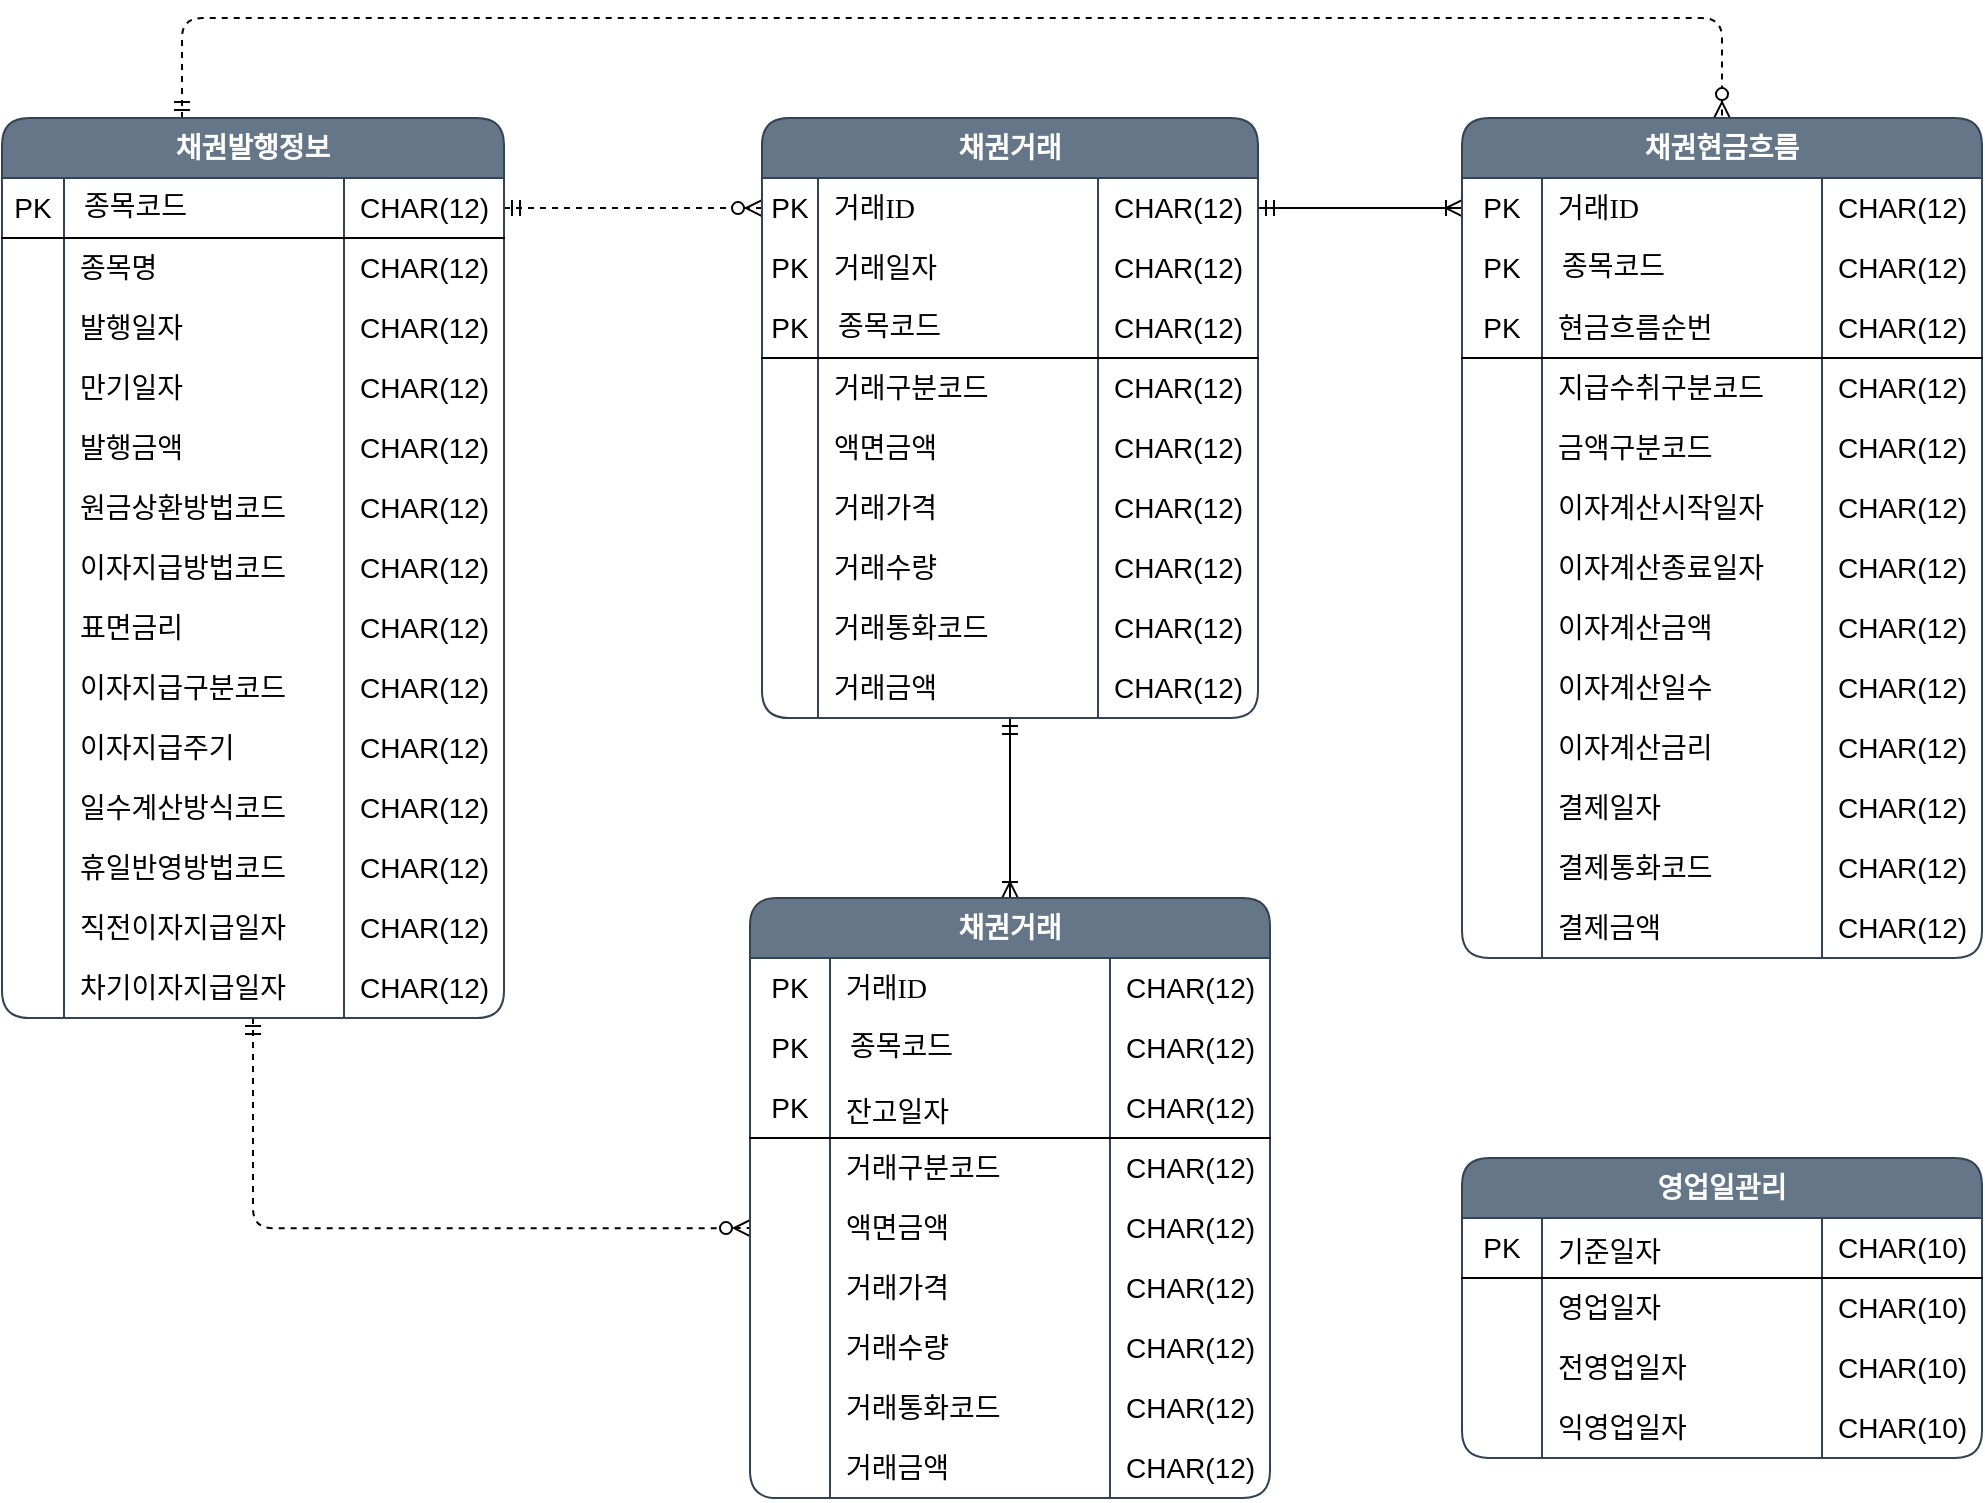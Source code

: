 <mxfile version="14.0.4" type="github">
  <diagram name="Page-1" id="2ca16b54-16f6-2749-3443-fa8db7711227">
    <mxGraphModel dx="1664" dy="887" grid="1" gridSize="10" guides="1" tooltips="1" connect="1" arrows="1" fold="1" page="1" pageScale="1" pageWidth="1100" pageHeight="850" background="none" math="0" shadow="0">
      <root>
        <mxCell id="0" />
        <mxCell id="1" parent="0" />
        <mxCell id="2ed32ef02a7f4228-18" style="edgeStyle=orthogonalEdgeStyle;html=1;labelBackgroundColor=none;startArrow=ERmandOne;endArrow=ERzeroToMany;fontFamily=Verdana;fontSize=12;align=left;endFill=1;dashed=1;exitX=1;exitY=0.5;exitDx=0;exitDy=0;entryX=0;entryY=0.5;entryDx=0;entryDy=0;" parent="1" source="1fRgIm-5sWAIXZUn4M2q-16" target="1fRgIm-5sWAIXZUn4M2q-86" edge="1">
          <mxGeometry relative="1" as="geometry">
            <mxPoint x="220" y="255.06" as="sourcePoint" />
            <mxPoint x="320" y="255.06" as="targetPoint" />
            <Array as="points" />
          </mxGeometry>
        </mxCell>
        <mxCell id="2ed32ef02a7f4228-19" style="edgeStyle=orthogonalEdgeStyle;html=1;dashed=1;labelBackgroundColor=none;startArrow=ERmandOne;endArrow=ERzeroToMany;fontFamily=Verdana;fontSize=12;align=left;entryX=0;entryY=0.5;entryDx=0;entryDy=0;endFill=1;exitX=0.5;exitY=1;exitDx=0;exitDy=0;" parent="1" source="1fRgIm-5sWAIXZUn4M2q-15" target="1fRgIm-5sWAIXZUn4M2q-150" edge="1">
          <mxGeometry relative="1" as="geometry">
            <Array as="points">
              <mxPoint x="166" y="645.06" />
            </Array>
            <mxPoint x="170" y="560.06" as="sourcePoint" />
            <mxPoint x="321.26" y="645.9" as="targetPoint" />
          </mxGeometry>
        </mxCell>
        <mxCell id="2ed32ef02a7f4228-20" style="edgeStyle=orthogonalEdgeStyle;html=1;dashed=1;labelBackgroundColor=none;startArrow=ERmandOne;endArrow=ERzeroToMany;fontFamily=Verdana;fontSize=12;align=left;exitX=0.5;exitY=0;exitDx=0;exitDy=0;endFill=1;entryX=0.5;entryY=0;entryDx=0;entryDy=0;" parent="1" target="1fRgIm-5sWAIXZUn4M2q-165" edge="1">
          <mxGeometry relative="1" as="geometry">
            <mxPoint x="130" y="90.06" as="sourcePoint" />
            <mxPoint x="890" y="80.06" as="targetPoint" />
            <Array as="points">
              <mxPoint x="130" y="40.06" />
              <mxPoint x="900" y="40.06" />
            </Array>
          </mxGeometry>
        </mxCell>
        <mxCell id="1fRgIm-5sWAIXZUn4M2q-3" style="edgeStyle=orthogonalEdgeStyle;html=1;labelBackgroundColor=none;startArrow=ERmandOne;endArrow=ERoneToMany;fontFamily=Verdana;fontSize=12;align=left;endFill=0;entryX=0;entryY=0.5;entryDx=0;entryDy=0;exitX=1;exitY=0.5;exitDx=0;exitDy=0;" edge="1" parent="1" source="1fRgIm-5sWAIXZUn4M2q-86" target="1fRgIm-5sWAIXZUn4M2q-169">
          <mxGeometry relative="1" as="geometry">
            <mxPoint x="500" y="121" as="sourcePoint" />
            <mxPoint x="627.12" y="120.66" as="targetPoint" />
            <Array as="points" />
          </mxGeometry>
        </mxCell>
        <mxCell id="1fRgIm-5sWAIXZUn4M2q-4" style="edgeStyle=orthogonalEdgeStyle;html=1;labelBackgroundColor=none;startArrow=ERmandOne;endArrow=ERoneToMany;fontFamily=Verdana;fontSize=12;align=left;endFill=0;entryX=0.5;entryY=0;entryDx=0;entryDy=0;" edge="1" parent="1" source="1fRgIm-5sWAIXZUn4M2q-104" target="1fRgIm-5sWAIXZUn4M2q-137">
          <mxGeometry relative="1" as="geometry">
            <mxPoint x="410" y="390.06" as="sourcePoint" />
            <mxPoint x="540" y="460.06" as="targetPoint" />
            <Array as="points">
              <mxPoint x="544" y="420.06" />
              <mxPoint x="544" y="420.06" />
            </Array>
          </mxGeometry>
        </mxCell>
        <mxCell id="1fRgIm-5sWAIXZUn4M2q-15" value="&lt;b style=&quot;text-align: left; font-size: 14px;&quot;&gt;채권발행정보&lt;/b&gt;" style="shape=table;html=1;whiteSpace=wrap;startSize=30;container=1;collapsible=0;childLayout=tableLayout;fixedRows=1;rowLines=0;fontStyle=1;align=center;fontSize=14;fillColor=#647687;strokeColor=#314354;fontColor=#ffffff;rounded=1;shadow=0;sketch=0;fontFamily=Helvetica;" vertex="1" parent="1">
          <mxGeometry x="40" y="90.06" width="251" height="450" as="geometry" />
        </mxCell>
        <mxCell id="1fRgIm-5sWAIXZUn4M2q-16" value="" style="shape=partialRectangle;html=1;whiteSpace=wrap;collapsible=0;dropTarget=0;pointerEvents=0;fillColor=none;top=0;left=0;bottom=1;right=0;points=[[0,0.5],[1,0.5]];portConstraint=eastwest;" vertex="1" parent="1fRgIm-5sWAIXZUn4M2q-15">
          <mxGeometry y="30" width="251" height="30" as="geometry" />
        </mxCell>
        <mxCell id="1fRgIm-5sWAIXZUn4M2q-17" value="PK" style="shape=partialRectangle;html=1;whiteSpace=wrap;connectable=0;fillColor=none;top=0;left=0;bottom=0;right=0;overflow=hidden;fontSize=14;" vertex="1" parent="1fRgIm-5sWAIXZUn4M2q-16">
          <mxGeometry width="31" height="30" as="geometry" />
        </mxCell>
        <mxCell id="1fRgIm-5sWAIXZUn4M2q-18" value="&lt;table cellpadding=&quot;2&quot; cellspacing=&quot;0&quot; style=&quot;font-family: &amp;#34;verdana&amp;#34; ; font-size: 14px ; width: 180px&quot;&gt;&lt;tbody style=&quot;font-size: 14px&quot;&gt;&lt;tr style=&quot;font-size: 14px&quot;&gt;&lt;td style=&quot;font-size: 14px&quot;&gt;종목코드&lt;/td&gt;&lt;/tr&gt;&lt;tr style=&quot;font-size: 14px&quot;&gt;&lt;/tr&gt;&lt;/tbody&gt;&lt;/table&gt;" style="shape=partialRectangle;html=1;whiteSpace=wrap;connectable=0;top=0;left=0;bottom=0;right=0;align=left;spacingLeft=6;overflow=hidden;fontSize=14;labelBackgroundColor=none;fillColor=none;" vertex="1" parent="1fRgIm-5sWAIXZUn4M2q-16">
          <mxGeometry x="31" width="140" height="30" as="geometry" />
        </mxCell>
        <mxCell id="1fRgIm-5sWAIXZUn4M2q-276" value="CHAR(12)" style="shape=partialRectangle;html=1;whiteSpace=wrap;connectable=0;top=0;left=0;bottom=0;right=0;align=left;spacingLeft=6;overflow=hidden;fontSize=14;labelBackgroundColor=none;fillColor=none;" vertex="1" parent="1fRgIm-5sWAIXZUn4M2q-16">
          <mxGeometry x="171" width="80" height="30" as="geometry" />
        </mxCell>
        <mxCell id="1fRgIm-5sWAIXZUn4M2q-19" value="" style="shape=partialRectangle;html=1;whiteSpace=wrap;collapsible=0;dropTarget=0;pointerEvents=0;fillColor=none;top=0;left=0;bottom=0;right=0;points=[[0,0.5],[1,0.5]];portConstraint=eastwest;" vertex="1" parent="1fRgIm-5sWAIXZUn4M2q-15">
          <mxGeometry y="60" width="251" height="30" as="geometry" />
        </mxCell>
        <mxCell id="1fRgIm-5sWAIXZUn4M2q-20" value="" style="shape=partialRectangle;html=1;whiteSpace=wrap;connectable=0;fillColor=none;top=0;left=0;bottom=0;right=0;overflow=hidden;" vertex="1" parent="1fRgIm-5sWAIXZUn4M2q-19">
          <mxGeometry width="31" height="30" as="geometry" />
        </mxCell>
        <mxCell id="1fRgIm-5sWAIXZUn4M2q-21" value="종목명" style="shape=partialRectangle;html=1;whiteSpace=wrap;connectable=0;fillColor=none;top=0;left=0;bottom=0;right=0;align=left;spacingLeft=6;overflow=hidden;fontSize=14;" vertex="1" parent="1fRgIm-5sWAIXZUn4M2q-19">
          <mxGeometry x="31" width="140" height="30" as="geometry" />
        </mxCell>
        <mxCell id="1fRgIm-5sWAIXZUn4M2q-277" value="&lt;span&gt;CHAR(12)&lt;/span&gt;" style="shape=partialRectangle;html=1;whiteSpace=wrap;connectable=0;fillColor=none;top=0;left=0;bottom=0;right=0;align=left;spacingLeft=6;overflow=hidden;fontSize=14;" vertex="1" parent="1fRgIm-5sWAIXZUn4M2q-19">
          <mxGeometry x="171" width="80" height="30" as="geometry" />
        </mxCell>
        <mxCell id="1fRgIm-5sWAIXZUn4M2q-22" value="" style="shape=partialRectangle;html=1;whiteSpace=wrap;collapsible=0;dropTarget=0;pointerEvents=0;fillColor=none;top=0;left=0;bottom=0;right=0;points=[[0,0.5],[1,0.5]];portConstraint=eastwest;fontSize=14;" vertex="1" parent="1fRgIm-5sWAIXZUn4M2q-15">
          <mxGeometry y="90" width="251" height="30" as="geometry" />
        </mxCell>
        <mxCell id="1fRgIm-5sWAIXZUn4M2q-23" value="" style="shape=partialRectangle;html=1;whiteSpace=wrap;connectable=0;fillColor=none;top=0;left=0;bottom=0;right=0;overflow=hidden;" vertex="1" parent="1fRgIm-5sWAIXZUn4M2q-22">
          <mxGeometry width="31" height="30" as="geometry" />
        </mxCell>
        <mxCell id="1fRgIm-5sWAIXZUn4M2q-24" value="발행일자" style="shape=partialRectangle;html=1;whiteSpace=wrap;connectable=0;fillColor=none;top=0;left=0;bottom=0;right=0;align=left;spacingLeft=6;overflow=hidden;fontSize=14;" vertex="1" parent="1fRgIm-5sWAIXZUn4M2q-22">
          <mxGeometry x="31" width="140" height="30" as="geometry" />
        </mxCell>
        <mxCell id="1fRgIm-5sWAIXZUn4M2q-278" value="&lt;span&gt;CHAR(12)&lt;/span&gt;" style="shape=partialRectangle;html=1;whiteSpace=wrap;connectable=0;fillColor=none;top=0;left=0;bottom=0;right=0;align=left;spacingLeft=6;overflow=hidden;fontSize=14;" vertex="1" parent="1fRgIm-5sWAIXZUn4M2q-22">
          <mxGeometry x="171" width="80" height="30" as="geometry" />
        </mxCell>
        <mxCell id="1fRgIm-5sWAIXZUn4M2q-25" value="" style="shape=partialRectangle;html=1;whiteSpace=wrap;collapsible=0;dropTarget=0;pointerEvents=0;fillColor=none;top=0;left=0;bottom=0;right=0;points=[[0,0.5],[1,0.5]];portConstraint=eastwest;fontSize=14;" vertex="1" parent="1fRgIm-5sWAIXZUn4M2q-15">
          <mxGeometry y="120" width="251" height="30" as="geometry" />
        </mxCell>
        <mxCell id="1fRgIm-5sWAIXZUn4M2q-26" value="" style="shape=partialRectangle;html=1;whiteSpace=wrap;connectable=0;fillColor=none;top=0;left=0;bottom=0;right=0;overflow=hidden;" vertex="1" parent="1fRgIm-5sWAIXZUn4M2q-25">
          <mxGeometry width="31" height="30" as="geometry" />
        </mxCell>
        <mxCell id="1fRgIm-5sWAIXZUn4M2q-27" value="만기일자" style="shape=partialRectangle;html=1;whiteSpace=wrap;connectable=0;fillColor=none;top=0;left=0;bottom=0;right=0;align=left;spacingLeft=6;overflow=hidden;fontSize=14;" vertex="1" parent="1fRgIm-5sWAIXZUn4M2q-25">
          <mxGeometry x="31" width="140" height="30" as="geometry" />
        </mxCell>
        <mxCell id="1fRgIm-5sWAIXZUn4M2q-279" value="&lt;span&gt;CHAR(12)&lt;/span&gt;" style="shape=partialRectangle;html=1;whiteSpace=wrap;connectable=0;fillColor=none;top=0;left=0;bottom=0;right=0;align=left;spacingLeft=6;overflow=hidden;fontSize=14;" vertex="1" parent="1fRgIm-5sWAIXZUn4M2q-25">
          <mxGeometry x="171" width="80" height="30" as="geometry" />
        </mxCell>
        <mxCell id="1fRgIm-5sWAIXZUn4M2q-40" value="" style="shape=partialRectangle;html=1;whiteSpace=wrap;collapsible=0;dropTarget=0;pointerEvents=0;fillColor=none;top=0;left=0;bottom=0;right=0;points=[[0,0.5],[1,0.5]];portConstraint=eastwest;fontSize=14;" vertex="1" parent="1fRgIm-5sWAIXZUn4M2q-15">
          <mxGeometry y="150" width="251" height="30" as="geometry" />
        </mxCell>
        <mxCell id="1fRgIm-5sWAIXZUn4M2q-41" value="" style="shape=partialRectangle;html=1;whiteSpace=wrap;connectable=0;fillColor=none;top=0;left=0;bottom=0;right=0;overflow=hidden;" vertex="1" parent="1fRgIm-5sWAIXZUn4M2q-40">
          <mxGeometry width="31" height="30" as="geometry" />
        </mxCell>
        <mxCell id="1fRgIm-5sWAIXZUn4M2q-42" value="발행금액" style="shape=partialRectangle;html=1;whiteSpace=wrap;connectable=0;fillColor=none;top=0;left=0;bottom=0;right=0;align=left;spacingLeft=6;overflow=hidden;fontSize=14;" vertex="1" parent="1fRgIm-5sWAIXZUn4M2q-40">
          <mxGeometry x="31" width="140" height="30" as="geometry" />
        </mxCell>
        <mxCell id="1fRgIm-5sWAIXZUn4M2q-280" value="&lt;span&gt;CHAR(12)&lt;/span&gt;" style="shape=partialRectangle;html=1;whiteSpace=wrap;connectable=0;fillColor=none;top=0;left=0;bottom=0;right=0;align=left;spacingLeft=6;overflow=hidden;fontSize=14;" vertex="1" parent="1fRgIm-5sWAIXZUn4M2q-40">
          <mxGeometry x="171" width="80" height="30" as="geometry" />
        </mxCell>
        <mxCell id="1fRgIm-5sWAIXZUn4M2q-58" value="" style="shape=partialRectangle;html=1;whiteSpace=wrap;collapsible=0;dropTarget=0;pointerEvents=0;fillColor=none;top=0;left=0;bottom=0;right=0;points=[[0,0.5],[1,0.5]];portConstraint=eastwest;fontSize=14;" vertex="1" parent="1fRgIm-5sWAIXZUn4M2q-15">
          <mxGeometry y="180" width="251" height="30" as="geometry" />
        </mxCell>
        <mxCell id="1fRgIm-5sWAIXZUn4M2q-59" value="" style="shape=partialRectangle;html=1;whiteSpace=wrap;connectable=0;fillColor=none;top=0;left=0;bottom=0;right=0;overflow=hidden;" vertex="1" parent="1fRgIm-5sWAIXZUn4M2q-58">
          <mxGeometry width="31" height="30" as="geometry" />
        </mxCell>
        <mxCell id="1fRgIm-5sWAIXZUn4M2q-60" value="원금상환방법코드" style="shape=partialRectangle;html=1;whiteSpace=wrap;connectable=0;fillColor=none;top=0;left=0;bottom=0;right=0;align=left;spacingLeft=6;overflow=hidden;fontSize=14;" vertex="1" parent="1fRgIm-5sWAIXZUn4M2q-58">
          <mxGeometry x="31" width="140" height="30" as="geometry" />
        </mxCell>
        <mxCell id="1fRgIm-5sWAIXZUn4M2q-281" value="&lt;span&gt;CHAR(12)&lt;/span&gt;" style="shape=partialRectangle;html=1;whiteSpace=wrap;connectable=0;fillColor=none;top=0;left=0;bottom=0;right=0;align=left;spacingLeft=6;overflow=hidden;fontSize=14;" vertex="1" parent="1fRgIm-5sWAIXZUn4M2q-58">
          <mxGeometry x="171" width="80" height="30" as="geometry" />
        </mxCell>
        <mxCell id="1fRgIm-5sWAIXZUn4M2q-61" value="" style="shape=partialRectangle;html=1;whiteSpace=wrap;collapsible=0;dropTarget=0;pointerEvents=0;fillColor=none;top=0;left=0;bottom=0;right=0;points=[[0,0.5],[1,0.5]];portConstraint=eastwest;fontSize=14;" vertex="1" parent="1fRgIm-5sWAIXZUn4M2q-15">
          <mxGeometry y="210" width="251" height="30" as="geometry" />
        </mxCell>
        <mxCell id="1fRgIm-5sWAIXZUn4M2q-62" value="" style="shape=partialRectangle;html=1;whiteSpace=wrap;connectable=0;fillColor=none;top=0;left=0;bottom=0;right=0;overflow=hidden;" vertex="1" parent="1fRgIm-5sWAIXZUn4M2q-61">
          <mxGeometry width="31" height="30" as="geometry" />
        </mxCell>
        <mxCell id="1fRgIm-5sWAIXZUn4M2q-63" value="이자지급방법코드" style="shape=partialRectangle;html=1;whiteSpace=wrap;connectable=0;fillColor=none;top=0;left=0;bottom=0;right=0;align=left;spacingLeft=6;overflow=hidden;fontSize=14;" vertex="1" parent="1fRgIm-5sWAIXZUn4M2q-61">
          <mxGeometry x="31" width="140" height="30" as="geometry" />
        </mxCell>
        <mxCell id="1fRgIm-5sWAIXZUn4M2q-282" value="&lt;span&gt;CHAR(12)&lt;/span&gt;" style="shape=partialRectangle;html=1;whiteSpace=wrap;connectable=0;fillColor=none;top=0;left=0;bottom=0;right=0;align=left;spacingLeft=6;overflow=hidden;fontSize=14;" vertex="1" parent="1fRgIm-5sWAIXZUn4M2q-61">
          <mxGeometry x="171" width="80" height="30" as="geometry" />
        </mxCell>
        <mxCell id="1fRgIm-5sWAIXZUn4M2q-64" value="" style="shape=partialRectangle;html=1;whiteSpace=wrap;collapsible=0;dropTarget=0;pointerEvents=0;fillColor=none;top=0;left=0;bottom=0;right=0;points=[[0,0.5],[1,0.5]];portConstraint=eastwest;fontSize=14;" vertex="1" parent="1fRgIm-5sWAIXZUn4M2q-15">
          <mxGeometry y="240" width="251" height="30" as="geometry" />
        </mxCell>
        <mxCell id="1fRgIm-5sWAIXZUn4M2q-65" value="" style="shape=partialRectangle;html=1;whiteSpace=wrap;connectable=0;fillColor=none;top=0;left=0;bottom=0;right=0;overflow=hidden;" vertex="1" parent="1fRgIm-5sWAIXZUn4M2q-64">
          <mxGeometry width="31" height="30" as="geometry" />
        </mxCell>
        <mxCell id="1fRgIm-5sWAIXZUn4M2q-66" value="표면금리" style="shape=partialRectangle;html=1;whiteSpace=wrap;connectable=0;fillColor=none;top=0;left=0;bottom=0;right=0;align=left;spacingLeft=6;overflow=hidden;fontSize=14;" vertex="1" parent="1fRgIm-5sWAIXZUn4M2q-64">
          <mxGeometry x="31" width="140" height="30" as="geometry" />
        </mxCell>
        <mxCell id="1fRgIm-5sWAIXZUn4M2q-283" value="&lt;span&gt;CHAR(12)&lt;/span&gt;" style="shape=partialRectangle;html=1;whiteSpace=wrap;connectable=0;fillColor=none;top=0;left=0;bottom=0;right=0;align=left;spacingLeft=6;overflow=hidden;fontSize=14;" vertex="1" parent="1fRgIm-5sWAIXZUn4M2q-64">
          <mxGeometry x="171" width="80" height="30" as="geometry" />
        </mxCell>
        <mxCell id="1fRgIm-5sWAIXZUn4M2q-67" value="" style="shape=partialRectangle;html=1;whiteSpace=wrap;collapsible=0;dropTarget=0;pointerEvents=0;fillColor=none;top=0;left=0;bottom=0;right=0;points=[[0,0.5],[1,0.5]];portConstraint=eastwest;fontSize=14;" vertex="1" parent="1fRgIm-5sWAIXZUn4M2q-15">
          <mxGeometry y="270" width="251" height="30" as="geometry" />
        </mxCell>
        <mxCell id="1fRgIm-5sWAIXZUn4M2q-68" value="" style="shape=partialRectangle;html=1;whiteSpace=wrap;connectable=0;fillColor=none;top=0;left=0;bottom=0;right=0;overflow=hidden;" vertex="1" parent="1fRgIm-5sWAIXZUn4M2q-67">
          <mxGeometry width="31" height="30" as="geometry" />
        </mxCell>
        <mxCell id="1fRgIm-5sWAIXZUn4M2q-69" value="이자지급구분코드" style="shape=partialRectangle;html=1;whiteSpace=wrap;connectable=0;fillColor=none;top=0;left=0;bottom=0;right=0;align=left;spacingLeft=6;overflow=hidden;fontSize=14;" vertex="1" parent="1fRgIm-5sWAIXZUn4M2q-67">
          <mxGeometry x="31" width="140" height="30" as="geometry" />
        </mxCell>
        <mxCell id="1fRgIm-5sWAIXZUn4M2q-284" value="&lt;span&gt;CHAR(12)&lt;/span&gt;" style="shape=partialRectangle;html=1;whiteSpace=wrap;connectable=0;fillColor=none;top=0;left=0;bottom=0;right=0;align=left;spacingLeft=6;overflow=hidden;fontSize=14;" vertex="1" parent="1fRgIm-5sWAIXZUn4M2q-67">
          <mxGeometry x="171" width="80" height="30" as="geometry" />
        </mxCell>
        <mxCell id="1fRgIm-5sWAIXZUn4M2q-70" value="" style="shape=partialRectangle;html=1;whiteSpace=wrap;collapsible=0;dropTarget=0;pointerEvents=0;fillColor=none;top=0;left=0;bottom=0;right=0;points=[[0,0.5],[1,0.5]];portConstraint=eastwest;fontSize=14;" vertex="1" parent="1fRgIm-5sWAIXZUn4M2q-15">
          <mxGeometry y="300" width="251" height="30" as="geometry" />
        </mxCell>
        <mxCell id="1fRgIm-5sWAIXZUn4M2q-71" value="" style="shape=partialRectangle;html=1;whiteSpace=wrap;connectable=0;fillColor=none;top=0;left=0;bottom=0;right=0;overflow=hidden;" vertex="1" parent="1fRgIm-5sWAIXZUn4M2q-70">
          <mxGeometry width="31" height="30" as="geometry" />
        </mxCell>
        <mxCell id="1fRgIm-5sWAIXZUn4M2q-72" value="이자지급주기" style="shape=partialRectangle;html=1;whiteSpace=wrap;connectable=0;fillColor=none;top=0;left=0;bottom=0;right=0;align=left;spacingLeft=6;overflow=hidden;fontSize=14;" vertex="1" parent="1fRgIm-5sWAIXZUn4M2q-70">
          <mxGeometry x="31" width="140" height="30" as="geometry" />
        </mxCell>
        <mxCell id="1fRgIm-5sWAIXZUn4M2q-285" value="&lt;span&gt;CHAR(12)&lt;/span&gt;" style="shape=partialRectangle;html=1;whiteSpace=wrap;connectable=0;fillColor=none;top=0;left=0;bottom=0;right=0;align=left;spacingLeft=6;overflow=hidden;fontSize=14;" vertex="1" parent="1fRgIm-5sWAIXZUn4M2q-70">
          <mxGeometry x="171" width="80" height="30" as="geometry" />
        </mxCell>
        <mxCell id="1fRgIm-5sWAIXZUn4M2q-73" value="" style="shape=partialRectangle;html=1;whiteSpace=wrap;collapsible=0;dropTarget=0;pointerEvents=0;fillColor=none;top=0;left=0;bottom=0;right=0;points=[[0,0.5],[1,0.5]];portConstraint=eastwest;fontSize=14;" vertex="1" parent="1fRgIm-5sWAIXZUn4M2q-15">
          <mxGeometry y="330" width="251" height="30" as="geometry" />
        </mxCell>
        <mxCell id="1fRgIm-5sWAIXZUn4M2q-74" value="" style="shape=partialRectangle;html=1;whiteSpace=wrap;connectable=0;fillColor=none;top=0;left=0;bottom=0;right=0;overflow=hidden;" vertex="1" parent="1fRgIm-5sWAIXZUn4M2q-73">
          <mxGeometry width="31" height="30" as="geometry" />
        </mxCell>
        <mxCell id="1fRgIm-5sWAIXZUn4M2q-75" value="일수계산방식코드" style="shape=partialRectangle;html=1;whiteSpace=wrap;connectable=0;fillColor=none;top=0;left=0;bottom=0;right=0;align=left;spacingLeft=6;overflow=hidden;fontSize=14;" vertex="1" parent="1fRgIm-5sWAIXZUn4M2q-73">
          <mxGeometry x="31" width="140" height="30" as="geometry" />
        </mxCell>
        <mxCell id="1fRgIm-5sWAIXZUn4M2q-286" value="&lt;span&gt;CHAR(12)&lt;/span&gt;" style="shape=partialRectangle;html=1;whiteSpace=wrap;connectable=0;fillColor=none;top=0;left=0;bottom=0;right=0;align=left;spacingLeft=6;overflow=hidden;fontSize=14;" vertex="1" parent="1fRgIm-5sWAIXZUn4M2q-73">
          <mxGeometry x="171" width="80" height="30" as="geometry" />
        </mxCell>
        <mxCell id="1fRgIm-5sWAIXZUn4M2q-76" value="" style="shape=partialRectangle;html=1;whiteSpace=wrap;collapsible=0;dropTarget=0;pointerEvents=0;fillColor=none;top=0;left=0;bottom=0;right=0;points=[[0,0.5],[1,0.5]];portConstraint=eastwest;fontSize=14;" vertex="1" parent="1fRgIm-5sWAIXZUn4M2q-15">
          <mxGeometry y="360" width="251" height="30" as="geometry" />
        </mxCell>
        <mxCell id="1fRgIm-5sWAIXZUn4M2q-77" value="" style="shape=partialRectangle;html=1;whiteSpace=wrap;connectable=0;fillColor=none;top=0;left=0;bottom=0;right=0;overflow=hidden;" vertex="1" parent="1fRgIm-5sWAIXZUn4M2q-76">
          <mxGeometry width="31" height="30" as="geometry" />
        </mxCell>
        <mxCell id="1fRgIm-5sWAIXZUn4M2q-78" value="휴일반영방법코드" style="shape=partialRectangle;html=1;whiteSpace=wrap;connectable=0;fillColor=none;top=0;left=0;bottom=0;right=0;align=left;spacingLeft=6;overflow=hidden;fontSize=14;" vertex="1" parent="1fRgIm-5sWAIXZUn4M2q-76">
          <mxGeometry x="31" width="140" height="30" as="geometry" />
        </mxCell>
        <mxCell id="1fRgIm-5sWAIXZUn4M2q-287" value="&lt;span&gt;CHAR(12)&lt;/span&gt;" style="shape=partialRectangle;html=1;whiteSpace=wrap;connectable=0;fillColor=none;top=0;left=0;bottom=0;right=0;align=left;spacingLeft=6;overflow=hidden;fontSize=14;" vertex="1" parent="1fRgIm-5sWAIXZUn4M2q-76">
          <mxGeometry x="171" width="80" height="30" as="geometry" />
        </mxCell>
        <mxCell id="1fRgIm-5sWAIXZUn4M2q-79" value="" style="shape=partialRectangle;html=1;whiteSpace=wrap;collapsible=0;dropTarget=0;pointerEvents=0;fillColor=none;top=0;left=0;bottom=0;right=0;points=[[0,0.5],[1,0.5]];portConstraint=eastwest;fontSize=14;" vertex="1" parent="1fRgIm-5sWAIXZUn4M2q-15">
          <mxGeometry y="390" width="251" height="30" as="geometry" />
        </mxCell>
        <mxCell id="1fRgIm-5sWAIXZUn4M2q-80" value="" style="shape=partialRectangle;html=1;whiteSpace=wrap;connectable=0;fillColor=none;top=0;left=0;bottom=0;right=0;overflow=hidden;" vertex="1" parent="1fRgIm-5sWAIXZUn4M2q-79">
          <mxGeometry width="31" height="30" as="geometry" />
        </mxCell>
        <mxCell id="1fRgIm-5sWAIXZUn4M2q-81" value="직전이자지급일자" style="shape=partialRectangle;html=1;whiteSpace=wrap;connectable=0;fillColor=none;top=0;left=0;bottom=0;right=0;align=left;spacingLeft=6;overflow=hidden;fontSize=14;" vertex="1" parent="1fRgIm-5sWAIXZUn4M2q-79">
          <mxGeometry x="31" width="140" height="30" as="geometry" />
        </mxCell>
        <mxCell id="1fRgIm-5sWAIXZUn4M2q-288" value="&lt;span&gt;CHAR(12)&lt;/span&gt;" style="shape=partialRectangle;html=1;whiteSpace=wrap;connectable=0;fillColor=none;top=0;left=0;bottom=0;right=0;align=left;spacingLeft=6;overflow=hidden;fontSize=14;" vertex="1" parent="1fRgIm-5sWAIXZUn4M2q-79">
          <mxGeometry x="171" width="80" height="30" as="geometry" />
        </mxCell>
        <mxCell id="1fRgIm-5sWAIXZUn4M2q-82" value="" style="shape=partialRectangle;html=1;whiteSpace=wrap;collapsible=0;dropTarget=0;pointerEvents=0;fillColor=none;top=0;left=0;bottom=0;right=0;points=[[0,0.5],[1,0.5]];portConstraint=eastwest;fontSize=14;" vertex="1" parent="1fRgIm-5sWAIXZUn4M2q-15">
          <mxGeometry y="420" width="251" height="30" as="geometry" />
        </mxCell>
        <mxCell id="1fRgIm-5sWAIXZUn4M2q-83" value="" style="shape=partialRectangle;html=1;whiteSpace=wrap;connectable=0;fillColor=none;top=0;left=0;bottom=0;right=0;overflow=hidden;" vertex="1" parent="1fRgIm-5sWAIXZUn4M2q-82">
          <mxGeometry width="31" height="30" as="geometry" />
        </mxCell>
        <mxCell id="1fRgIm-5sWAIXZUn4M2q-84" value="차기이자지급일자" style="shape=partialRectangle;html=1;whiteSpace=wrap;connectable=0;fillColor=none;top=0;left=0;bottom=0;right=0;align=left;spacingLeft=6;overflow=hidden;fontSize=14;" vertex="1" parent="1fRgIm-5sWAIXZUn4M2q-82">
          <mxGeometry x="31" width="140" height="30" as="geometry" />
        </mxCell>
        <mxCell id="1fRgIm-5sWAIXZUn4M2q-289" value="&lt;span&gt;CHAR(12)&lt;/span&gt;" style="shape=partialRectangle;html=1;whiteSpace=wrap;connectable=0;fillColor=none;top=0;left=0;bottom=0;right=0;align=left;spacingLeft=6;overflow=hidden;fontSize=14;" vertex="1" parent="1fRgIm-5sWAIXZUn4M2q-82">
          <mxGeometry x="171" width="80" height="30" as="geometry" />
        </mxCell>
        <mxCell id="1fRgIm-5sWAIXZUn4M2q-85" value="&lt;div style=&quot;text-align: left&quot;&gt;&lt;span&gt;채권거래&lt;/span&gt;&lt;/div&gt;" style="shape=table;html=1;whiteSpace=wrap;startSize=30;container=1;collapsible=0;childLayout=tableLayout;fixedRows=1;rowLines=0;fontStyle=1;align=center;fontSize=14;fillColor=#647687;strokeColor=#314354;fontColor=#ffffff;rounded=1;shadow=0;sketch=0;fontFamily=Helvetica;" vertex="1" parent="1">
          <mxGeometry x="420" y="90.06" width="248" height="300" as="geometry" />
        </mxCell>
        <mxCell id="1fRgIm-5sWAIXZUn4M2q-86" value="" style="shape=partialRectangle;html=1;whiteSpace=wrap;collapsible=0;dropTarget=0;pointerEvents=0;fillColor=none;top=0;left=0;bottom=1;right=0;points=[[0,0.5],[1,0.5]];portConstraint=eastwest;strokeColor=none;" vertex="1" parent="1fRgIm-5sWAIXZUn4M2q-85">
          <mxGeometry y="30" width="248" height="30" as="geometry" />
        </mxCell>
        <mxCell id="1fRgIm-5sWAIXZUn4M2q-87" value="&lt;span&gt;PK&lt;/span&gt;" style="shape=partialRectangle;html=1;whiteSpace=wrap;connectable=0;fillColor=none;top=0;left=0;bottom=0;right=0;overflow=hidden;fontSize=14;strokeColor=none;" vertex="1" parent="1fRgIm-5sWAIXZUn4M2q-86">
          <mxGeometry width="28" height="30" as="geometry" />
        </mxCell>
        <mxCell id="1fRgIm-5sWAIXZUn4M2q-88" value="&lt;font face=&quot;verdana&quot;&gt;거래ID&lt;/font&gt;" style="shape=partialRectangle;html=1;whiteSpace=wrap;connectable=0;fillColor=none;top=0;left=0;bottom=0;right=0;align=left;spacingLeft=6;overflow=hidden;fontSize=14;strokeColor=none;" vertex="1" parent="1fRgIm-5sWAIXZUn4M2q-86">
          <mxGeometry x="28" width="140" height="30" as="geometry" />
        </mxCell>
        <mxCell id="1fRgIm-5sWAIXZUn4M2q-290" value="&lt;span&gt;CHAR(12)&lt;/span&gt;" style="shape=partialRectangle;html=1;whiteSpace=wrap;connectable=0;fillColor=none;top=0;left=0;bottom=0;right=0;align=left;spacingLeft=6;overflow=hidden;fontSize=14;strokeColor=none;" vertex="1" parent="1fRgIm-5sWAIXZUn4M2q-86">
          <mxGeometry x="168" width="80" height="30" as="geometry" />
        </mxCell>
        <mxCell id="1fRgIm-5sWAIXZUn4M2q-131" value="" style="shape=partialRectangle;html=1;whiteSpace=wrap;collapsible=0;dropTarget=0;pointerEvents=0;fillColor=none;top=0;left=0;bottom=1;right=0;points=[[0,0.5],[1,0.5]];portConstraint=eastwest;strokeColor=none;" vertex="1" parent="1fRgIm-5sWAIXZUn4M2q-85">
          <mxGeometry y="60" width="248" height="30" as="geometry" />
        </mxCell>
        <mxCell id="1fRgIm-5sWAIXZUn4M2q-132" value="&lt;span&gt;PK&lt;/span&gt;" style="shape=partialRectangle;html=1;whiteSpace=wrap;connectable=0;fillColor=none;top=0;left=0;bottom=0;right=0;overflow=hidden;fontSize=14;strokeColor=none;" vertex="1" parent="1fRgIm-5sWAIXZUn4M2q-131">
          <mxGeometry width="28" height="30" as="geometry" />
        </mxCell>
        <mxCell id="1fRgIm-5sWAIXZUn4M2q-133" value="&lt;font face=&quot;verdana&quot;&gt;거래일자&lt;/font&gt;" style="shape=partialRectangle;html=1;whiteSpace=wrap;connectable=0;fillColor=none;top=0;left=0;bottom=0;right=0;align=left;spacingLeft=6;overflow=hidden;fontSize=14;strokeColor=none;" vertex="1" parent="1fRgIm-5sWAIXZUn4M2q-131">
          <mxGeometry x="28" width="140" height="30" as="geometry" />
        </mxCell>
        <mxCell id="1fRgIm-5sWAIXZUn4M2q-291" value="&lt;span&gt;CHAR(12)&lt;/span&gt;" style="shape=partialRectangle;html=1;whiteSpace=wrap;connectable=0;fillColor=none;top=0;left=0;bottom=0;right=0;align=left;spacingLeft=6;overflow=hidden;fontSize=14;strokeColor=none;" vertex="1" parent="1fRgIm-5sWAIXZUn4M2q-131">
          <mxGeometry x="168" width="80" height="30" as="geometry" />
        </mxCell>
        <mxCell id="1fRgIm-5sWAIXZUn4M2q-134" value="" style="shape=partialRectangle;html=1;whiteSpace=wrap;collapsible=0;dropTarget=0;pointerEvents=0;fillColor=none;top=0;left=0;bottom=1;right=0;points=[[0,0.5],[1,0.5]];portConstraint=eastwest;" vertex="1" parent="1fRgIm-5sWAIXZUn4M2q-85">
          <mxGeometry y="90" width="248" height="30" as="geometry" />
        </mxCell>
        <mxCell id="1fRgIm-5sWAIXZUn4M2q-135" value="&lt;span&gt;PK&lt;/span&gt;" style="shape=partialRectangle;html=1;whiteSpace=wrap;connectable=0;fillColor=none;top=0;left=0;bottom=0;right=0;overflow=hidden;fontSize=14;strokeColor=none;" vertex="1" parent="1fRgIm-5sWAIXZUn4M2q-134">
          <mxGeometry width="28" height="30" as="geometry" />
        </mxCell>
        <mxCell id="1fRgIm-5sWAIXZUn4M2q-136" value="&lt;table cellpadding=&quot;2&quot; cellspacing=&quot;0&quot; style=&quot;font-family: verdana; font-size: 14px; width: 180px;&quot;&gt;&lt;tbody style=&quot;font-size: 14px;&quot;&gt;&lt;tr style=&quot;font-size: 14px;&quot;&gt;&lt;td style=&quot;font-size: 14px;&quot;&gt;종목코드&lt;/td&gt;&lt;/tr&gt;&lt;tr style=&quot;font-size: 14px;&quot;&gt;&lt;/tr&gt;&lt;/tbody&gt;&lt;/table&gt;" style="shape=partialRectangle;html=1;whiteSpace=wrap;connectable=0;fillColor=none;top=0;left=0;bottom=0;right=0;align=left;spacingLeft=6;overflow=hidden;fontSize=14;strokeColor=none;" vertex="1" parent="1fRgIm-5sWAIXZUn4M2q-134">
          <mxGeometry x="28" width="140" height="30" as="geometry" />
        </mxCell>
        <mxCell id="1fRgIm-5sWAIXZUn4M2q-292" value="&lt;span&gt;CHAR(12)&lt;/span&gt;" style="shape=partialRectangle;html=1;whiteSpace=wrap;connectable=0;fillColor=none;top=0;left=0;bottom=0;right=0;align=left;spacingLeft=6;overflow=hidden;fontSize=14;strokeColor=none;" vertex="1" parent="1fRgIm-5sWAIXZUn4M2q-134">
          <mxGeometry x="168" width="80" height="30" as="geometry" />
        </mxCell>
        <mxCell id="1fRgIm-5sWAIXZUn4M2q-89" value="" style="shape=partialRectangle;html=1;whiteSpace=wrap;collapsible=0;dropTarget=0;pointerEvents=0;fillColor=none;top=0;left=0;bottom=0;right=0;points=[[0,0.5],[1,0.5]];portConstraint=eastwest;" vertex="1" parent="1fRgIm-5sWAIXZUn4M2q-85">
          <mxGeometry y="120" width="248" height="30" as="geometry" />
        </mxCell>
        <mxCell id="1fRgIm-5sWAIXZUn4M2q-90" value="" style="shape=partialRectangle;html=1;whiteSpace=wrap;connectable=0;fillColor=none;top=0;left=0;bottom=0;right=0;overflow=hidden;" vertex="1" parent="1fRgIm-5sWAIXZUn4M2q-89">
          <mxGeometry width="28" height="30" as="geometry" />
        </mxCell>
        <mxCell id="1fRgIm-5sWAIXZUn4M2q-91" value="거래구분코드" style="shape=partialRectangle;html=1;whiteSpace=wrap;connectable=0;fillColor=none;top=0;left=0;bottom=0;right=0;align=left;spacingLeft=6;overflow=hidden;fontSize=14;" vertex="1" parent="1fRgIm-5sWAIXZUn4M2q-89">
          <mxGeometry x="28" width="140" height="30" as="geometry" />
        </mxCell>
        <mxCell id="1fRgIm-5sWAIXZUn4M2q-293" value="&lt;span&gt;CHAR(12)&lt;/span&gt;" style="shape=partialRectangle;html=1;whiteSpace=wrap;connectable=0;fillColor=none;top=0;left=0;bottom=0;right=0;align=left;spacingLeft=6;overflow=hidden;fontSize=14;" vertex="1" parent="1fRgIm-5sWAIXZUn4M2q-89">
          <mxGeometry x="168" width="80" height="30" as="geometry" />
        </mxCell>
        <mxCell id="1fRgIm-5sWAIXZUn4M2q-92" value="" style="shape=partialRectangle;html=1;whiteSpace=wrap;collapsible=0;dropTarget=0;pointerEvents=0;fillColor=none;top=0;left=0;bottom=0;right=0;points=[[0,0.5],[1,0.5]];portConstraint=eastwest;fontSize=14;" vertex="1" parent="1fRgIm-5sWAIXZUn4M2q-85">
          <mxGeometry y="150" width="248" height="30" as="geometry" />
        </mxCell>
        <mxCell id="1fRgIm-5sWAIXZUn4M2q-93" value="" style="shape=partialRectangle;html=1;whiteSpace=wrap;connectable=0;fillColor=none;top=0;left=0;bottom=0;right=0;overflow=hidden;" vertex="1" parent="1fRgIm-5sWAIXZUn4M2q-92">
          <mxGeometry width="28" height="30" as="geometry" />
        </mxCell>
        <mxCell id="1fRgIm-5sWAIXZUn4M2q-94" value="액면금액" style="shape=partialRectangle;html=1;whiteSpace=wrap;connectable=0;fillColor=none;top=0;left=0;bottom=0;right=0;align=left;spacingLeft=6;overflow=hidden;fontSize=14;" vertex="1" parent="1fRgIm-5sWAIXZUn4M2q-92">
          <mxGeometry x="28" width="140" height="30" as="geometry" />
        </mxCell>
        <mxCell id="1fRgIm-5sWAIXZUn4M2q-294" value="&lt;span&gt;CHAR(12)&lt;/span&gt;" style="shape=partialRectangle;html=1;whiteSpace=wrap;connectable=0;fillColor=none;top=0;left=0;bottom=0;right=0;align=left;spacingLeft=6;overflow=hidden;fontSize=14;" vertex="1" parent="1fRgIm-5sWAIXZUn4M2q-92">
          <mxGeometry x="168" width="80" height="30" as="geometry" />
        </mxCell>
        <mxCell id="1fRgIm-5sWAIXZUn4M2q-95" value="" style="shape=partialRectangle;html=1;whiteSpace=wrap;collapsible=0;dropTarget=0;pointerEvents=0;fillColor=none;top=0;left=0;bottom=0;right=0;points=[[0,0.5],[1,0.5]];portConstraint=eastwest;fontSize=14;" vertex="1" parent="1fRgIm-5sWAIXZUn4M2q-85">
          <mxGeometry y="180" width="248" height="30" as="geometry" />
        </mxCell>
        <mxCell id="1fRgIm-5sWAIXZUn4M2q-96" value="" style="shape=partialRectangle;html=1;whiteSpace=wrap;connectable=0;fillColor=none;top=0;left=0;bottom=0;right=0;overflow=hidden;" vertex="1" parent="1fRgIm-5sWAIXZUn4M2q-95">
          <mxGeometry width="28" height="30" as="geometry" />
        </mxCell>
        <mxCell id="1fRgIm-5sWAIXZUn4M2q-97" value="거래가격" style="shape=partialRectangle;html=1;whiteSpace=wrap;connectable=0;fillColor=none;top=0;left=0;bottom=0;right=0;align=left;spacingLeft=6;overflow=hidden;fontSize=14;" vertex="1" parent="1fRgIm-5sWAIXZUn4M2q-95">
          <mxGeometry x="28" width="140" height="30" as="geometry" />
        </mxCell>
        <mxCell id="1fRgIm-5sWAIXZUn4M2q-295" value="&lt;span&gt;CHAR(12)&lt;/span&gt;" style="shape=partialRectangle;html=1;whiteSpace=wrap;connectable=0;fillColor=none;top=0;left=0;bottom=0;right=0;align=left;spacingLeft=6;overflow=hidden;fontSize=14;" vertex="1" parent="1fRgIm-5sWAIXZUn4M2q-95">
          <mxGeometry x="168" width="80" height="30" as="geometry" />
        </mxCell>
        <mxCell id="1fRgIm-5sWAIXZUn4M2q-98" value="" style="shape=partialRectangle;html=1;whiteSpace=wrap;collapsible=0;dropTarget=0;pointerEvents=0;fillColor=none;top=0;left=0;bottom=0;right=0;points=[[0,0.5],[1,0.5]];portConstraint=eastwest;fontSize=14;" vertex="1" parent="1fRgIm-5sWAIXZUn4M2q-85">
          <mxGeometry y="210" width="248" height="30" as="geometry" />
        </mxCell>
        <mxCell id="1fRgIm-5sWAIXZUn4M2q-99" value="" style="shape=partialRectangle;html=1;whiteSpace=wrap;connectable=0;fillColor=none;top=0;left=0;bottom=0;right=0;overflow=hidden;" vertex="1" parent="1fRgIm-5sWAIXZUn4M2q-98">
          <mxGeometry width="28" height="30" as="geometry" />
        </mxCell>
        <mxCell id="1fRgIm-5sWAIXZUn4M2q-100" value="거래수량" style="shape=partialRectangle;html=1;whiteSpace=wrap;connectable=0;fillColor=none;top=0;left=0;bottom=0;right=0;align=left;spacingLeft=6;overflow=hidden;fontSize=14;" vertex="1" parent="1fRgIm-5sWAIXZUn4M2q-98">
          <mxGeometry x="28" width="140" height="30" as="geometry" />
        </mxCell>
        <mxCell id="1fRgIm-5sWAIXZUn4M2q-296" value="&lt;span&gt;CHAR(12)&lt;/span&gt;" style="shape=partialRectangle;html=1;whiteSpace=wrap;connectable=0;fillColor=none;top=0;left=0;bottom=0;right=0;align=left;spacingLeft=6;overflow=hidden;fontSize=14;" vertex="1" parent="1fRgIm-5sWAIXZUn4M2q-98">
          <mxGeometry x="168" width="80" height="30" as="geometry" />
        </mxCell>
        <mxCell id="1fRgIm-5sWAIXZUn4M2q-101" value="" style="shape=partialRectangle;html=1;whiteSpace=wrap;collapsible=0;dropTarget=0;pointerEvents=0;fillColor=none;top=0;left=0;bottom=0;right=0;points=[[0,0.5],[1,0.5]];portConstraint=eastwest;fontSize=14;" vertex="1" parent="1fRgIm-5sWAIXZUn4M2q-85">
          <mxGeometry y="240" width="248" height="30" as="geometry" />
        </mxCell>
        <mxCell id="1fRgIm-5sWAIXZUn4M2q-102" value="" style="shape=partialRectangle;html=1;whiteSpace=wrap;connectable=0;fillColor=none;top=0;left=0;bottom=0;right=0;overflow=hidden;" vertex="1" parent="1fRgIm-5sWAIXZUn4M2q-101">
          <mxGeometry width="28" height="30" as="geometry" />
        </mxCell>
        <mxCell id="1fRgIm-5sWAIXZUn4M2q-103" value="거래통화코드" style="shape=partialRectangle;html=1;whiteSpace=wrap;connectable=0;fillColor=none;top=0;left=0;bottom=0;right=0;align=left;spacingLeft=6;overflow=hidden;fontSize=14;" vertex="1" parent="1fRgIm-5sWAIXZUn4M2q-101">
          <mxGeometry x="28" width="140" height="30" as="geometry" />
        </mxCell>
        <mxCell id="1fRgIm-5sWAIXZUn4M2q-297" value="&lt;span&gt;CHAR(12)&lt;/span&gt;" style="shape=partialRectangle;html=1;whiteSpace=wrap;connectable=0;fillColor=none;top=0;left=0;bottom=0;right=0;align=left;spacingLeft=6;overflow=hidden;fontSize=14;" vertex="1" parent="1fRgIm-5sWAIXZUn4M2q-101">
          <mxGeometry x="168" width="80" height="30" as="geometry" />
        </mxCell>
        <mxCell id="1fRgIm-5sWAIXZUn4M2q-104" value="" style="shape=partialRectangle;html=1;whiteSpace=wrap;collapsible=0;dropTarget=0;pointerEvents=0;fillColor=none;top=0;left=0;bottom=0;right=0;points=[[0,0.5],[1,0.5]];portConstraint=eastwest;fontSize=14;" vertex="1" parent="1fRgIm-5sWAIXZUn4M2q-85">
          <mxGeometry y="270" width="248" height="30" as="geometry" />
        </mxCell>
        <mxCell id="1fRgIm-5sWAIXZUn4M2q-105" value="" style="shape=partialRectangle;html=1;whiteSpace=wrap;connectable=0;fillColor=none;top=0;left=0;bottom=0;right=0;overflow=hidden;" vertex="1" parent="1fRgIm-5sWAIXZUn4M2q-104">
          <mxGeometry width="28" height="30" as="geometry" />
        </mxCell>
        <mxCell id="1fRgIm-5sWAIXZUn4M2q-106" value="거래금액" style="shape=partialRectangle;html=1;whiteSpace=wrap;connectable=0;fillColor=none;top=0;left=0;bottom=0;right=0;align=left;spacingLeft=6;overflow=hidden;fontSize=14;" vertex="1" parent="1fRgIm-5sWAIXZUn4M2q-104">
          <mxGeometry x="28" width="140" height="30" as="geometry" />
        </mxCell>
        <mxCell id="1fRgIm-5sWAIXZUn4M2q-298" value="&lt;span&gt;CHAR(12)&lt;/span&gt;" style="shape=partialRectangle;html=1;whiteSpace=wrap;connectable=0;fillColor=none;top=0;left=0;bottom=0;right=0;align=left;spacingLeft=6;overflow=hidden;fontSize=14;" vertex="1" parent="1fRgIm-5sWAIXZUn4M2q-104">
          <mxGeometry x="168" width="80" height="30" as="geometry" />
        </mxCell>
        <mxCell id="1fRgIm-5sWAIXZUn4M2q-137" value="&lt;div style=&quot;text-align: left&quot;&gt;&lt;span&gt;채권거래&lt;/span&gt;&lt;/div&gt;" style="shape=table;html=1;whiteSpace=wrap;startSize=30;container=1;collapsible=0;childLayout=tableLayout;fixedRows=1;rowLines=0;fontStyle=1;align=center;fontSize=14;fillColor=#647687;strokeColor=#314354;fontColor=#ffffff;rounded=1;shadow=0;sketch=0;fontFamily=Helvetica;" vertex="1" parent="1">
          <mxGeometry x="414" y="480.06" width="260" height="300" as="geometry" />
        </mxCell>
        <mxCell id="1fRgIm-5sWAIXZUn4M2q-141" value="" style="shape=partialRectangle;html=1;whiteSpace=wrap;collapsible=0;dropTarget=0;pointerEvents=0;fillColor=none;top=0;left=0;bottom=1;right=0;points=[[0,0.5],[1,0.5]];portConstraint=eastwest;strokeColor=none;" vertex="1" parent="1fRgIm-5sWAIXZUn4M2q-137">
          <mxGeometry y="30" width="260" height="30" as="geometry" />
        </mxCell>
        <mxCell id="1fRgIm-5sWAIXZUn4M2q-142" value="&lt;span&gt;PK&lt;/span&gt;" style="shape=partialRectangle;html=1;whiteSpace=wrap;connectable=0;fillColor=none;top=0;left=0;bottom=0;right=0;overflow=hidden;fontSize=14;strokeColor=none;" vertex="1" parent="1fRgIm-5sWAIXZUn4M2q-141">
          <mxGeometry width="40" height="30" as="geometry" />
        </mxCell>
        <mxCell id="1fRgIm-5sWAIXZUn4M2q-143" value="&lt;font face=&quot;verdana&quot;&gt;거래ID&lt;/font&gt;" style="shape=partialRectangle;html=1;whiteSpace=wrap;connectable=0;fillColor=none;top=0;left=0;bottom=0;right=0;align=left;spacingLeft=6;overflow=hidden;fontSize=14;strokeColor=none;" vertex="1" parent="1fRgIm-5sWAIXZUn4M2q-141">
          <mxGeometry x="40" width="140" height="30" as="geometry" />
        </mxCell>
        <mxCell id="1fRgIm-5sWAIXZUn4M2q-312" value="&lt;span&gt;CHAR(12)&lt;/span&gt;" style="shape=partialRectangle;html=1;whiteSpace=wrap;connectable=0;fillColor=none;top=0;left=0;bottom=0;right=0;align=left;spacingLeft=6;overflow=hidden;fontSize=14;strokeColor=none;" vertex="1" parent="1fRgIm-5sWAIXZUn4M2q-141">
          <mxGeometry x="180" width="80" height="30" as="geometry" />
        </mxCell>
        <mxCell id="1fRgIm-5sWAIXZUn4M2q-144" value="" style="shape=partialRectangle;html=1;whiteSpace=wrap;collapsible=0;dropTarget=0;pointerEvents=0;fillColor=none;top=0;left=0;bottom=1;right=0;points=[[0,0.5],[1,0.5]];portConstraint=eastwest;strokeColor=none;" vertex="1" parent="1fRgIm-5sWAIXZUn4M2q-137">
          <mxGeometry y="60" width="260" height="30" as="geometry" />
        </mxCell>
        <mxCell id="1fRgIm-5sWAIXZUn4M2q-145" value="&lt;span&gt;PK&lt;/span&gt;" style="shape=partialRectangle;html=1;whiteSpace=wrap;connectable=0;fillColor=none;top=0;left=0;bottom=0;right=0;overflow=hidden;fontSize=14;strokeColor=none;" vertex="1" parent="1fRgIm-5sWAIXZUn4M2q-144">
          <mxGeometry width="40" height="30" as="geometry" />
        </mxCell>
        <mxCell id="1fRgIm-5sWAIXZUn4M2q-146" value="&lt;table cellpadding=&quot;2&quot; cellspacing=&quot;0&quot; style=&quot;font-family: verdana; font-size: 14px; width: 180px;&quot;&gt;&lt;tbody style=&quot;font-size: 14px;&quot;&gt;&lt;tr style=&quot;font-size: 14px;&quot;&gt;&lt;td style=&quot;font-size: 14px;&quot;&gt;종목코드&lt;/td&gt;&lt;/tr&gt;&lt;tr style=&quot;font-size: 14px;&quot;&gt;&lt;/tr&gt;&lt;/tbody&gt;&lt;/table&gt;" style="shape=partialRectangle;html=1;whiteSpace=wrap;connectable=0;fillColor=none;top=0;left=0;bottom=0;right=0;align=left;spacingLeft=6;overflow=hidden;fontSize=14;strokeColor=none;" vertex="1" parent="1fRgIm-5sWAIXZUn4M2q-144">
          <mxGeometry x="40" width="140" height="30" as="geometry" />
        </mxCell>
        <mxCell id="1fRgIm-5sWAIXZUn4M2q-313" value="&lt;span&gt;CHAR(12)&lt;/span&gt;" style="shape=partialRectangle;html=1;whiteSpace=wrap;connectable=0;fillColor=none;top=0;left=0;bottom=0;right=0;align=left;spacingLeft=6;overflow=hidden;fontSize=14;strokeColor=none;" vertex="1" parent="1fRgIm-5sWAIXZUn4M2q-144">
          <mxGeometry x="180" width="80" height="30" as="geometry" />
        </mxCell>
        <mxCell id="1fRgIm-5sWAIXZUn4M2q-138" value="" style="shape=partialRectangle;html=1;whiteSpace=wrap;collapsible=0;dropTarget=0;pointerEvents=0;fillColor=none;top=0;left=0;bottom=1;right=0;points=[[0,0.5],[1,0.5]];portConstraint=eastwest;" vertex="1" parent="1fRgIm-5sWAIXZUn4M2q-137">
          <mxGeometry y="90" width="260" height="30" as="geometry" />
        </mxCell>
        <mxCell id="1fRgIm-5sWAIXZUn4M2q-139" value="&lt;span&gt;PK&lt;/span&gt;" style="shape=partialRectangle;html=1;whiteSpace=wrap;connectable=0;fillColor=none;top=0;left=0;bottom=0;right=0;overflow=hidden;fontSize=14;strokeColor=none;" vertex="1" parent="1fRgIm-5sWAIXZUn4M2q-138">
          <mxGeometry width="40" height="30" as="geometry" />
        </mxCell>
        <mxCell id="1fRgIm-5sWAIXZUn4M2q-140" value="&lt;table cellpadding=&quot;2&quot; cellspacing=&quot;0&quot; style=&quot;font-family: &amp;#34;verdana&amp;#34; ; font-size: 14px ; width: 180px&quot;&gt;&lt;tbody style=&quot;font-size: 14px&quot;&gt;&lt;tr style=&quot;font-size: 14px&quot;&gt;&lt;td style=&quot;font-size: 14px&quot;&gt;&lt;/td&gt;&lt;/tr&gt;&lt;/tbody&gt;&lt;/table&gt;&lt;font face=&quot;verdana&quot;&gt;잔고일자&lt;/font&gt;" style="shape=partialRectangle;html=1;whiteSpace=wrap;connectable=0;fillColor=none;top=0;left=0;bottom=0;right=0;align=left;spacingLeft=6;overflow=hidden;fontSize=14;strokeColor=none;" vertex="1" parent="1fRgIm-5sWAIXZUn4M2q-138">
          <mxGeometry x="40" width="140" height="30" as="geometry" />
        </mxCell>
        <mxCell id="1fRgIm-5sWAIXZUn4M2q-314" value="&lt;span&gt;CHAR(12)&lt;/span&gt;" style="shape=partialRectangle;html=1;whiteSpace=wrap;connectable=0;fillColor=none;top=0;left=0;bottom=0;right=0;align=left;spacingLeft=6;overflow=hidden;fontSize=14;strokeColor=none;" vertex="1" parent="1fRgIm-5sWAIXZUn4M2q-138">
          <mxGeometry x="180" width="80" height="30" as="geometry" />
        </mxCell>
        <mxCell id="1fRgIm-5sWAIXZUn4M2q-147" value="" style="shape=partialRectangle;html=1;whiteSpace=wrap;collapsible=0;dropTarget=0;pointerEvents=0;fillColor=none;top=0;left=0;bottom=0;right=0;points=[[0,0.5],[1,0.5]];portConstraint=eastwest;" vertex="1" parent="1fRgIm-5sWAIXZUn4M2q-137">
          <mxGeometry y="120" width="260" height="30" as="geometry" />
        </mxCell>
        <mxCell id="1fRgIm-5sWAIXZUn4M2q-148" value="" style="shape=partialRectangle;html=1;whiteSpace=wrap;connectable=0;fillColor=none;top=0;left=0;bottom=0;right=0;overflow=hidden;" vertex="1" parent="1fRgIm-5sWAIXZUn4M2q-147">
          <mxGeometry width="40" height="30" as="geometry" />
        </mxCell>
        <mxCell id="1fRgIm-5sWAIXZUn4M2q-149" value="거래구분코드" style="shape=partialRectangle;html=1;whiteSpace=wrap;connectable=0;fillColor=none;top=0;left=0;bottom=0;right=0;align=left;spacingLeft=6;overflow=hidden;fontSize=14;" vertex="1" parent="1fRgIm-5sWAIXZUn4M2q-147">
          <mxGeometry x="40" width="140" height="30" as="geometry" />
        </mxCell>
        <mxCell id="1fRgIm-5sWAIXZUn4M2q-315" value="&lt;span&gt;CHAR(12)&lt;/span&gt;" style="shape=partialRectangle;html=1;whiteSpace=wrap;connectable=0;fillColor=none;top=0;left=0;bottom=0;right=0;align=left;spacingLeft=6;overflow=hidden;fontSize=14;" vertex="1" parent="1fRgIm-5sWAIXZUn4M2q-147">
          <mxGeometry x="180" width="80" height="30" as="geometry" />
        </mxCell>
        <mxCell id="1fRgIm-5sWAIXZUn4M2q-150" value="" style="shape=partialRectangle;html=1;whiteSpace=wrap;collapsible=0;dropTarget=0;pointerEvents=0;fillColor=none;top=0;left=0;bottom=0;right=0;points=[[0,0.5],[1,0.5]];portConstraint=eastwest;fontSize=14;" vertex="1" parent="1fRgIm-5sWAIXZUn4M2q-137">
          <mxGeometry y="150" width="260" height="30" as="geometry" />
        </mxCell>
        <mxCell id="1fRgIm-5sWAIXZUn4M2q-151" value="" style="shape=partialRectangle;html=1;whiteSpace=wrap;connectable=0;fillColor=none;top=0;left=0;bottom=0;right=0;overflow=hidden;" vertex="1" parent="1fRgIm-5sWAIXZUn4M2q-150">
          <mxGeometry width="40" height="30" as="geometry" />
        </mxCell>
        <mxCell id="1fRgIm-5sWAIXZUn4M2q-152" value="액면금액" style="shape=partialRectangle;html=1;whiteSpace=wrap;connectable=0;fillColor=none;top=0;left=0;bottom=0;right=0;align=left;spacingLeft=6;overflow=hidden;fontSize=14;" vertex="1" parent="1fRgIm-5sWAIXZUn4M2q-150">
          <mxGeometry x="40" width="140" height="30" as="geometry" />
        </mxCell>
        <mxCell id="1fRgIm-5sWAIXZUn4M2q-316" value="&lt;span&gt;CHAR(12)&lt;/span&gt;" style="shape=partialRectangle;html=1;whiteSpace=wrap;connectable=0;fillColor=none;top=0;left=0;bottom=0;right=0;align=left;spacingLeft=6;overflow=hidden;fontSize=14;" vertex="1" parent="1fRgIm-5sWAIXZUn4M2q-150">
          <mxGeometry x="180" width="80" height="30" as="geometry" />
        </mxCell>
        <mxCell id="1fRgIm-5sWAIXZUn4M2q-153" value="" style="shape=partialRectangle;html=1;whiteSpace=wrap;collapsible=0;dropTarget=0;pointerEvents=0;fillColor=none;top=0;left=0;bottom=0;right=0;points=[[0,0.5],[1,0.5]];portConstraint=eastwest;fontSize=14;" vertex="1" parent="1fRgIm-5sWAIXZUn4M2q-137">
          <mxGeometry y="180" width="260" height="30" as="geometry" />
        </mxCell>
        <mxCell id="1fRgIm-5sWAIXZUn4M2q-154" value="" style="shape=partialRectangle;html=1;whiteSpace=wrap;connectable=0;fillColor=none;top=0;left=0;bottom=0;right=0;overflow=hidden;" vertex="1" parent="1fRgIm-5sWAIXZUn4M2q-153">
          <mxGeometry width="40" height="30" as="geometry" />
        </mxCell>
        <mxCell id="1fRgIm-5sWAIXZUn4M2q-155" value="거래가격" style="shape=partialRectangle;html=1;whiteSpace=wrap;connectable=0;fillColor=none;top=0;left=0;bottom=0;right=0;align=left;spacingLeft=6;overflow=hidden;fontSize=14;" vertex="1" parent="1fRgIm-5sWAIXZUn4M2q-153">
          <mxGeometry x="40" width="140" height="30" as="geometry" />
        </mxCell>
        <mxCell id="1fRgIm-5sWAIXZUn4M2q-317" value="&lt;span&gt;CHAR(12)&lt;/span&gt;" style="shape=partialRectangle;html=1;whiteSpace=wrap;connectable=0;fillColor=none;top=0;left=0;bottom=0;right=0;align=left;spacingLeft=6;overflow=hidden;fontSize=14;" vertex="1" parent="1fRgIm-5sWAIXZUn4M2q-153">
          <mxGeometry x="180" width="80" height="30" as="geometry" />
        </mxCell>
        <mxCell id="1fRgIm-5sWAIXZUn4M2q-156" value="" style="shape=partialRectangle;html=1;whiteSpace=wrap;collapsible=0;dropTarget=0;pointerEvents=0;fillColor=none;top=0;left=0;bottom=0;right=0;points=[[0,0.5],[1,0.5]];portConstraint=eastwest;fontSize=14;" vertex="1" parent="1fRgIm-5sWAIXZUn4M2q-137">
          <mxGeometry y="210" width="260" height="30" as="geometry" />
        </mxCell>
        <mxCell id="1fRgIm-5sWAIXZUn4M2q-157" value="" style="shape=partialRectangle;html=1;whiteSpace=wrap;connectable=0;fillColor=none;top=0;left=0;bottom=0;right=0;overflow=hidden;" vertex="1" parent="1fRgIm-5sWAIXZUn4M2q-156">
          <mxGeometry width="40" height="30" as="geometry" />
        </mxCell>
        <mxCell id="1fRgIm-5sWAIXZUn4M2q-158" value="거래수량" style="shape=partialRectangle;html=1;whiteSpace=wrap;connectable=0;fillColor=none;top=0;left=0;bottom=0;right=0;align=left;spacingLeft=6;overflow=hidden;fontSize=14;" vertex="1" parent="1fRgIm-5sWAIXZUn4M2q-156">
          <mxGeometry x="40" width="140" height="30" as="geometry" />
        </mxCell>
        <mxCell id="1fRgIm-5sWAIXZUn4M2q-318" value="&lt;span&gt;CHAR(12)&lt;/span&gt;" style="shape=partialRectangle;html=1;whiteSpace=wrap;connectable=0;fillColor=none;top=0;left=0;bottom=0;right=0;align=left;spacingLeft=6;overflow=hidden;fontSize=14;" vertex="1" parent="1fRgIm-5sWAIXZUn4M2q-156">
          <mxGeometry x="180" width="80" height="30" as="geometry" />
        </mxCell>
        <mxCell id="1fRgIm-5sWAIXZUn4M2q-159" value="" style="shape=partialRectangle;html=1;whiteSpace=wrap;collapsible=0;dropTarget=0;pointerEvents=0;fillColor=none;top=0;left=0;bottom=0;right=0;points=[[0,0.5],[1,0.5]];portConstraint=eastwest;fontSize=14;" vertex="1" parent="1fRgIm-5sWAIXZUn4M2q-137">
          <mxGeometry y="240" width="260" height="30" as="geometry" />
        </mxCell>
        <mxCell id="1fRgIm-5sWAIXZUn4M2q-160" value="" style="shape=partialRectangle;html=1;whiteSpace=wrap;connectable=0;fillColor=none;top=0;left=0;bottom=0;right=0;overflow=hidden;" vertex="1" parent="1fRgIm-5sWAIXZUn4M2q-159">
          <mxGeometry width="40" height="30" as="geometry" />
        </mxCell>
        <mxCell id="1fRgIm-5sWAIXZUn4M2q-161" value="거래통화코드" style="shape=partialRectangle;html=1;whiteSpace=wrap;connectable=0;fillColor=none;top=0;left=0;bottom=0;right=0;align=left;spacingLeft=6;overflow=hidden;fontSize=14;" vertex="1" parent="1fRgIm-5sWAIXZUn4M2q-159">
          <mxGeometry x="40" width="140" height="30" as="geometry" />
        </mxCell>
        <mxCell id="1fRgIm-5sWAIXZUn4M2q-319" value="&lt;span&gt;CHAR(12)&lt;/span&gt;" style="shape=partialRectangle;html=1;whiteSpace=wrap;connectable=0;fillColor=none;top=0;left=0;bottom=0;right=0;align=left;spacingLeft=6;overflow=hidden;fontSize=14;" vertex="1" parent="1fRgIm-5sWAIXZUn4M2q-159">
          <mxGeometry x="180" width="80" height="30" as="geometry" />
        </mxCell>
        <mxCell id="1fRgIm-5sWAIXZUn4M2q-162" value="" style="shape=partialRectangle;html=1;whiteSpace=wrap;collapsible=0;dropTarget=0;pointerEvents=0;fillColor=none;top=0;left=0;bottom=0;right=0;points=[[0,0.5],[1,0.5]];portConstraint=eastwest;fontSize=14;" vertex="1" parent="1fRgIm-5sWAIXZUn4M2q-137">
          <mxGeometry y="270" width="260" height="30" as="geometry" />
        </mxCell>
        <mxCell id="1fRgIm-5sWAIXZUn4M2q-163" value="" style="shape=partialRectangle;html=1;whiteSpace=wrap;connectable=0;fillColor=none;top=0;left=0;bottom=0;right=0;overflow=hidden;" vertex="1" parent="1fRgIm-5sWAIXZUn4M2q-162">
          <mxGeometry width="40" height="30" as="geometry" />
        </mxCell>
        <mxCell id="1fRgIm-5sWAIXZUn4M2q-164" value="거래금액" style="shape=partialRectangle;html=1;whiteSpace=wrap;connectable=0;fillColor=none;top=0;left=0;bottom=0;right=0;align=left;spacingLeft=6;overflow=hidden;fontSize=14;" vertex="1" parent="1fRgIm-5sWAIXZUn4M2q-162">
          <mxGeometry x="40" width="140" height="30" as="geometry" />
        </mxCell>
        <mxCell id="1fRgIm-5sWAIXZUn4M2q-320" value="&lt;span&gt;CHAR(12)&lt;/span&gt;" style="shape=partialRectangle;html=1;whiteSpace=wrap;connectable=0;fillColor=none;top=0;left=0;bottom=0;right=0;align=left;spacingLeft=6;overflow=hidden;fontSize=14;" vertex="1" parent="1fRgIm-5sWAIXZUn4M2q-162">
          <mxGeometry x="180" width="80" height="30" as="geometry" />
        </mxCell>
        <mxCell id="1fRgIm-5sWAIXZUn4M2q-165" value="&lt;div style=&quot;text-align: left&quot;&gt;&lt;span&gt;채권현금흐름&lt;/span&gt;&lt;/div&gt;" style="shape=table;html=1;whiteSpace=wrap;startSize=30;container=1;collapsible=0;childLayout=tableLayout;fixedRows=1;rowLines=0;fontStyle=1;align=center;fontSize=14;fillColor=#647687;strokeColor=#314354;fontColor=#ffffff;rounded=1;shadow=0;sketch=0;fontFamily=Helvetica;" vertex="1" parent="1">
          <mxGeometry x="770" y="90.06" width="260" height="420" as="geometry" />
        </mxCell>
        <mxCell id="1fRgIm-5sWAIXZUn4M2q-169" value="" style="shape=partialRectangle;html=1;whiteSpace=wrap;collapsible=0;dropTarget=0;pointerEvents=0;fillColor=none;top=0;left=0;bottom=1;right=0;points=[[0,0.5],[1,0.5]];portConstraint=eastwest;strokeColor=none;" vertex="1" parent="1fRgIm-5sWAIXZUn4M2q-165">
          <mxGeometry y="30" width="260" height="30" as="geometry" />
        </mxCell>
        <mxCell id="1fRgIm-5sWAIXZUn4M2q-170" value="&lt;span&gt;PK&lt;/span&gt;" style="shape=partialRectangle;html=1;whiteSpace=wrap;connectable=0;fillColor=none;top=0;left=0;bottom=0;right=0;overflow=hidden;fontSize=14;strokeColor=none;" vertex="1" parent="1fRgIm-5sWAIXZUn4M2q-169">
          <mxGeometry width="40" height="30" as="geometry" />
        </mxCell>
        <mxCell id="1fRgIm-5sWAIXZUn4M2q-171" value="&lt;font face=&quot;verdana&quot;&gt;거래ID&lt;/font&gt;" style="shape=partialRectangle;html=1;whiteSpace=wrap;connectable=0;fillColor=none;top=0;left=0;bottom=0;right=0;align=left;spacingLeft=6;overflow=hidden;fontSize=14;strokeColor=none;" vertex="1" parent="1fRgIm-5sWAIXZUn4M2q-169">
          <mxGeometry x="40" width="140" height="30" as="geometry" />
        </mxCell>
        <mxCell id="1fRgIm-5sWAIXZUn4M2q-299" value="&lt;span&gt;CHAR(12)&lt;/span&gt;" style="shape=partialRectangle;html=1;whiteSpace=wrap;connectable=0;fillColor=none;top=0;left=0;bottom=0;right=0;align=left;spacingLeft=6;overflow=hidden;fontSize=14;strokeColor=none;" vertex="1" parent="1fRgIm-5sWAIXZUn4M2q-169">
          <mxGeometry x="180" width="80" height="30" as="geometry" />
        </mxCell>
        <mxCell id="1fRgIm-5sWAIXZUn4M2q-172" value="" style="shape=partialRectangle;html=1;whiteSpace=wrap;collapsible=0;dropTarget=0;pointerEvents=0;fillColor=none;top=0;left=0;bottom=1;right=0;points=[[0,0.5],[1,0.5]];portConstraint=eastwest;strokeColor=none;" vertex="1" parent="1fRgIm-5sWAIXZUn4M2q-165">
          <mxGeometry y="60" width="260" height="30" as="geometry" />
        </mxCell>
        <mxCell id="1fRgIm-5sWAIXZUn4M2q-173" value="&lt;span&gt;PK&lt;/span&gt;" style="shape=partialRectangle;html=1;whiteSpace=wrap;connectable=0;fillColor=none;top=0;left=0;bottom=0;right=0;overflow=hidden;fontSize=14;strokeColor=none;" vertex="1" parent="1fRgIm-5sWAIXZUn4M2q-172">
          <mxGeometry width="40" height="30" as="geometry" />
        </mxCell>
        <mxCell id="1fRgIm-5sWAIXZUn4M2q-174" value="&lt;table cellpadding=&quot;2&quot; cellspacing=&quot;0&quot; style=&quot;font-family: verdana; font-size: 14px; width: 180px;&quot;&gt;&lt;tbody style=&quot;font-size: 14px;&quot;&gt;&lt;tr style=&quot;font-size: 14px;&quot;&gt;&lt;td style=&quot;font-size: 14px;&quot;&gt;종목코드&lt;/td&gt;&lt;/tr&gt;&lt;tr style=&quot;font-size: 14px;&quot;&gt;&lt;/tr&gt;&lt;/tbody&gt;&lt;/table&gt;" style="shape=partialRectangle;html=1;whiteSpace=wrap;connectable=0;fillColor=none;top=0;left=0;bottom=0;right=0;align=left;spacingLeft=6;overflow=hidden;fontSize=14;strokeColor=none;" vertex="1" parent="1fRgIm-5sWAIXZUn4M2q-172">
          <mxGeometry x="40" width="140" height="30" as="geometry" />
        </mxCell>
        <mxCell id="1fRgIm-5sWAIXZUn4M2q-300" value="&lt;span&gt;CHAR(12)&lt;/span&gt;" style="shape=partialRectangle;html=1;whiteSpace=wrap;connectable=0;fillColor=none;top=0;left=0;bottom=0;right=0;align=left;spacingLeft=6;overflow=hidden;fontSize=14;strokeColor=none;" vertex="1" parent="1fRgIm-5sWAIXZUn4M2q-172">
          <mxGeometry x="180" width="80" height="30" as="geometry" />
        </mxCell>
        <mxCell id="1fRgIm-5sWAIXZUn4M2q-166" value="" style="shape=partialRectangle;html=1;whiteSpace=wrap;collapsible=0;dropTarget=0;pointerEvents=0;fillColor=none;top=0;left=0;bottom=1;right=0;points=[[0,0.5],[1,0.5]];portConstraint=eastwest;" vertex="1" parent="1fRgIm-5sWAIXZUn4M2q-165">
          <mxGeometry y="90" width="260" height="30" as="geometry" />
        </mxCell>
        <mxCell id="1fRgIm-5sWAIXZUn4M2q-167" value="&lt;span&gt;PK&lt;/span&gt;" style="shape=partialRectangle;html=1;whiteSpace=wrap;connectable=0;fillColor=none;top=0;left=0;bottom=0;right=0;overflow=hidden;fontSize=14;strokeColor=none;" vertex="1" parent="1fRgIm-5sWAIXZUn4M2q-166">
          <mxGeometry width="40" height="30" as="geometry" />
        </mxCell>
        <mxCell id="1fRgIm-5sWAIXZUn4M2q-168" value="&lt;font face=&quot;verdana&quot;&gt;현금흐름순번&lt;/font&gt;" style="shape=partialRectangle;html=1;whiteSpace=wrap;connectable=0;fillColor=none;top=0;left=0;bottom=0;right=0;align=left;spacingLeft=6;overflow=hidden;fontSize=14;strokeColor=none;" vertex="1" parent="1fRgIm-5sWAIXZUn4M2q-166">
          <mxGeometry x="40" width="140" height="30" as="geometry" />
        </mxCell>
        <mxCell id="1fRgIm-5sWAIXZUn4M2q-301" value="&lt;span&gt;CHAR(12)&lt;/span&gt;" style="shape=partialRectangle;html=1;whiteSpace=wrap;connectable=0;fillColor=none;top=0;left=0;bottom=0;right=0;align=left;spacingLeft=6;overflow=hidden;fontSize=14;strokeColor=none;" vertex="1" parent="1fRgIm-5sWAIXZUn4M2q-166">
          <mxGeometry x="180" width="80" height="30" as="geometry" />
        </mxCell>
        <mxCell id="1fRgIm-5sWAIXZUn4M2q-175" value="" style="shape=partialRectangle;html=1;whiteSpace=wrap;collapsible=0;dropTarget=0;pointerEvents=0;fillColor=none;top=0;left=0;bottom=0;right=0;points=[[0,0.5],[1,0.5]];portConstraint=eastwest;" vertex="1" parent="1fRgIm-5sWAIXZUn4M2q-165">
          <mxGeometry y="120" width="260" height="30" as="geometry" />
        </mxCell>
        <mxCell id="1fRgIm-5sWAIXZUn4M2q-176" value="" style="shape=partialRectangle;html=1;whiteSpace=wrap;connectable=0;fillColor=none;top=0;left=0;bottom=0;right=0;overflow=hidden;" vertex="1" parent="1fRgIm-5sWAIXZUn4M2q-175">
          <mxGeometry width="40" height="30" as="geometry" />
        </mxCell>
        <mxCell id="1fRgIm-5sWAIXZUn4M2q-177" value="지급수취구분코드" style="shape=partialRectangle;html=1;whiteSpace=wrap;connectable=0;fillColor=none;top=0;left=0;bottom=0;right=0;align=left;spacingLeft=6;overflow=hidden;fontSize=14;" vertex="1" parent="1fRgIm-5sWAIXZUn4M2q-175">
          <mxGeometry x="40" width="140" height="30" as="geometry" />
        </mxCell>
        <mxCell id="1fRgIm-5sWAIXZUn4M2q-302" value="&lt;span&gt;CHAR(12)&lt;/span&gt;" style="shape=partialRectangle;html=1;whiteSpace=wrap;connectable=0;fillColor=none;top=0;left=0;bottom=0;right=0;align=left;spacingLeft=6;overflow=hidden;fontSize=14;" vertex="1" parent="1fRgIm-5sWAIXZUn4M2q-175">
          <mxGeometry x="180" width="80" height="30" as="geometry" />
        </mxCell>
        <mxCell id="1fRgIm-5sWAIXZUn4M2q-178" value="" style="shape=partialRectangle;html=1;whiteSpace=wrap;collapsible=0;dropTarget=0;pointerEvents=0;fillColor=none;top=0;left=0;bottom=0;right=0;points=[[0,0.5],[1,0.5]];portConstraint=eastwest;fontSize=14;" vertex="1" parent="1fRgIm-5sWAIXZUn4M2q-165">
          <mxGeometry y="150" width="260" height="30" as="geometry" />
        </mxCell>
        <mxCell id="1fRgIm-5sWAIXZUn4M2q-179" value="" style="shape=partialRectangle;html=1;whiteSpace=wrap;connectable=0;fillColor=none;top=0;left=0;bottom=0;right=0;overflow=hidden;" vertex="1" parent="1fRgIm-5sWAIXZUn4M2q-178">
          <mxGeometry width="40" height="30" as="geometry" />
        </mxCell>
        <mxCell id="1fRgIm-5sWAIXZUn4M2q-180" value="금액구분코드" style="shape=partialRectangle;html=1;whiteSpace=wrap;connectable=0;fillColor=none;top=0;left=0;bottom=0;right=0;align=left;spacingLeft=6;overflow=hidden;fontSize=14;" vertex="1" parent="1fRgIm-5sWAIXZUn4M2q-178">
          <mxGeometry x="40" width="140" height="30" as="geometry" />
        </mxCell>
        <mxCell id="1fRgIm-5sWAIXZUn4M2q-303" value="&lt;span&gt;CHAR(12)&lt;/span&gt;" style="shape=partialRectangle;html=1;whiteSpace=wrap;connectable=0;fillColor=none;top=0;left=0;bottom=0;right=0;align=left;spacingLeft=6;overflow=hidden;fontSize=14;" vertex="1" parent="1fRgIm-5sWAIXZUn4M2q-178">
          <mxGeometry x="180" width="80" height="30" as="geometry" />
        </mxCell>
        <mxCell id="1fRgIm-5sWAIXZUn4M2q-181" value="" style="shape=partialRectangle;html=1;whiteSpace=wrap;collapsible=0;dropTarget=0;pointerEvents=0;fillColor=none;top=0;left=0;bottom=0;right=0;points=[[0,0.5],[1,0.5]];portConstraint=eastwest;fontSize=14;" vertex="1" parent="1fRgIm-5sWAIXZUn4M2q-165">
          <mxGeometry y="180" width="260" height="30" as="geometry" />
        </mxCell>
        <mxCell id="1fRgIm-5sWAIXZUn4M2q-182" value="" style="shape=partialRectangle;html=1;whiteSpace=wrap;connectable=0;fillColor=none;top=0;left=0;bottom=0;right=0;overflow=hidden;" vertex="1" parent="1fRgIm-5sWAIXZUn4M2q-181">
          <mxGeometry width="40" height="30" as="geometry" />
        </mxCell>
        <mxCell id="1fRgIm-5sWAIXZUn4M2q-183" value="이자계산시작일자" style="shape=partialRectangle;html=1;whiteSpace=wrap;connectable=0;fillColor=none;top=0;left=0;bottom=0;right=0;align=left;spacingLeft=6;overflow=hidden;fontSize=14;" vertex="1" parent="1fRgIm-5sWAIXZUn4M2q-181">
          <mxGeometry x="40" width="140" height="30" as="geometry" />
        </mxCell>
        <mxCell id="1fRgIm-5sWAIXZUn4M2q-304" value="&lt;span&gt;CHAR(12)&lt;/span&gt;" style="shape=partialRectangle;html=1;whiteSpace=wrap;connectable=0;fillColor=none;top=0;left=0;bottom=0;right=0;align=left;spacingLeft=6;overflow=hidden;fontSize=14;" vertex="1" parent="1fRgIm-5sWAIXZUn4M2q-181">
          <mxGeometry x="180" width="80" height="30" as="geometry" />
        </mxCell>
        <mxCell id="1fRgIm-5sWAIXZUn4M2q-184" value="" style="shape=partialRectangle;html=1;whiteSpace=wrap;collapsible=0;dropTarget=0;pointerEvents=0;fillColor=none;top=0;left=0;bottom=0;right=0;points=[[0,0.5],[1,0.5]];portConstraint=eastwest;fontSize=14;" vertex="1" parent="1fRgIm-5sWAIXZUn4M2q-165">
          <mxGeometry y="210" width="260" height="30" as="geometry" />
        </mxCell>
        <mxCell id="1fRgIm-5sWAIXZUn4M2q-185" value="" style="shape=partialRectangle;html=1;whiteSpace=wrap;connectable=0;fillColor=none;top=0;left=0;bottom=0;right=0;overflow=hidden;" vertex="1" parent="1fRgIm-5sWAIXZUn4M2q-184">
          <mxGeometry width="40" height="30" as="geometry" />
        </mxCell>
        <mxCell id="1fRgIm-5sWAIXZUn4M2q-186" value="이자계산종료일자" style="shape=partialRectangle;html=1;whiteSpace=wrap;connectable=0;fillColor=none;top=0;left=0;bottom=0;right=0;align=left;spacingLeft=6;overflow=hidden;fontSize=14;" vertex="1" parent="1fRgIm-5sWAIXZUn4M2q-184">
          <mxGeometry x="40" width="140" height="30" as="geometry" />
        </mxCell>
        <mxCell id="1fRgIm-5sWAIXZUn4M2q-305" value="&lt;span&gt;CHAR(12)&lt;/span&gt;" style="shape=partialRectangle;html=1;whiteSpace=wrap;connectable=0;fillColor=none;top=0;left=0;bottom=0;right=0;align=left;spacingLeft=6;overflow=hidden;fontSize=14;" vertex="1" parent="1fRgIm-5sWAIXZUn4M2q-184">
          <mxGeometry x="180" width="80" height="30" as="geometry" />
        </mxCell>
        <mxCell id="1fRgIm-5sWAIXZUn4M2q-187" value="" style="shape=partialRectangle;html=1;whiteSpace=wrap;collapsible=0;dropTarget=0;pointerEvents=0;fillColor=none;top=0;left=0;bottom=0;right=0;points=[[0,0.5],[1,0.5]];portConstraint=eastwest;fontSize=14;" vertex="1" parent="1fRgIm-5sWAIXZUn4M2q-165">
          <mxGeometry y="240" width="260" height="30" as="geometry" />
        </mxCell>
        <mxCell id="1fRgIm-5sWAIXZUn4M2q-188" value="" style="shape=partialRectangle;html=1;whiteSpace=wrap;connectable=0;fillColor=none;top=0;left=0;bottom=0;right=0;overflow=hidden;" vertex="1" parent="1fRgIm-5sWAIXZUn4M2q-187">
          <mxGeometry width="40" height="30" as="geometry" />
        </mxCell>
        <mxCell id="1fRgIm-5sWAIXZUn4M2q-189" value="이자계산금액" style="shape=partialRectangle;html=1;whiteSpace=wrap;connectable=0;fillColor=none;top=0;left=0;bottom=0;right=0;align=left;spacingLeft=6;overflow=hidden;fontSize=14;" vertex="1" parent="1fRgIm-5sWAIXZUn4M2q-187">
          <mxGeometry x="40" width="140" height="30" as="geometry" />
        </mxCell>
        <mxCell id="1fRgIm-5sWAIXZUn4M2q-306" value="&lt;span&gt;CHAR(12)&lt;/span&gt;" style="shape=partialRectangle;html=1;whiteSpace=wrap;connectable=0;fillColor=none;top=0;left=0;bottom=0;right=0;align=left;spacingLeft=6;overflow=hidden;fontSize=14;" vertex="1" parent="1fRgIm-5sWAIXZUn4M2q-187">
          <mxGeometry x="180" width="80" height="30" as="geometry" />
        </mxCell>
        <mxCell id="1fRgIm-5sWAIXZUn4M2q-190" value="" style="shape=partialRectangle;html=1;whiteSpace=wrap;collapsible=0;dropTarget=0;pointerEvents=0;fillColor=none;top=0;left=0;bottom=0;right=0;points=[[0,0.5],[1,0.5]];portConstraint=eastwest;fontSize=14;" vertex="1" parent="1fRgIm-5sWAIXZUn4M2q-165">
          <mxGeometry y="270" width="260" height="30" as="geometry" />
        </mxCell>
        <mxCell id="1fRgIm-5sWAIXZUn4M2q-191" value="" style="shape=partialRectangle;html=1;whiteSpace=wrap;connectable=0;fillColor=none;top=0;left=0;bottom=0;right=0;overflow=hidden;" vertex="1" parent="1fRgIm-5sWAIXZUn4M2q-190">
          <mxGeometry width="40" height="30" as="geometry" />
        </mxCell>
        <mxCell id="1fRgIm-5sWAIXZUn4M2q-192" value="이자계산일수" style="shape=partialRectangle;html=1;whiteSpace=wrap;connectable=0;fillColor=none;top=0;left=0;bottom=0;right=0;align=left;spacingLeft=6;overflow=hidden;fontSize=14;" vertex="1" parent="1fRgIm-5sWAIXZUn4M2q-190">
          <mxGeometry x="40" width="140" height="30" as="geometry" />
        </mxCell>
        <mxCell id="1fRgIm-5sWAIXZUn4M2q-307" value="&lt;span&gt;CHAR(12)&lt;/span&gt;" style="shape=partialRectangle;html=1;whiteSpace=wrap;connectable=0;fillColor=none;top=0;left=0;bottom=0;right=0;align=left;spacingLeft=6;overflow=hidden;fontSize=14;" vertex="1" parent="1fRgIm-5sWAIXZUn4M2q-190">
          <mxGeometry x="180" width="80" height="30" as="geometry" />
        </mxCell>
        <mxCell id="1fRgIm-5sWAIXZUn4M2q-193" value="" style="shape=partialRectangle;html=1;whiteSpace=wrap;collapsible=0;dropTarget=0;pointerEvents=0;fillColor=none;top=0;left=0;bottom=0;right=0;points=[[0,0.5],[1,0.5]];portConstraint=eastwest;fontSize=14;" vertex="1" parent="1fRgIm-5sWAIXZUn4M2q-165">
          <mxGeometry y="300" width="260" height="30" as="geometry" />
        </mxCell>
        <mxCell id="1fRgIm-5sWAIXZUn4M2q-194" value="" style="shape=partialRectangle;html=1;whiteSpace=wrap;connectable=0;fillColor=none;top=0;left=0;bottom=0;right=0;overflow=hidden;" vertex="1" parent="1fRgIm-5sWAIXZUn4M2q-193">
          <mxGeometry width="40" height="30" as="geometry" />
        </mxCell>
        <mxCell id="1fRgIm-5sWAIXZUn4M2q-195" value="이자계산금리" style="shape=partialRectangle;html=1;whiteSpace=wrap;connectable=0;fillColor=none;top=0;left=0;bottom=0;right=0;align=left;spacingLeft=6;overflow=hidden;fontSize=14;" vertex="1" parent="1fRgIm-5sWAIXZUn4M2q-193">
          <mxGeometry x="40" width="140" height="30" as="geometry" />
        </mxCell>
        <mxCell id="1fRgIm-5sWAIXZUn4M2q-308" value="&lt;span&gt;CHAR(12)&lt;/span&gt;" style="shape=partialRectangle;html=1;whiteSpace=wrap;connectable=0;fillColor=none;top=0;left=0;bottom=0;right=0;align=left;spacingLeft=6;overflow=hidden;fontSize=14;" vertex="1" parent="1fRgIm-5sWAIXZUn4M2q-193">
          <mxGeometry x="180" width="80" height="30" as="geometry" />
        </mxCell>
        <mxCell id="1fRgIm-5sWAIXZUn4M2q-196" value="" style="shape=partialRectangle;html=1;whiteSpace=wrap;collapsible=0;dropTarget=0;pointerEvents=0;fillColor=none;top=0;left=0;bottom=0;right=0;points=[[0,0.5],[1,0.5]];portConstraint=eastwest;fontSize=14;" vertex="1" parent="1fRgIm-5sWAIXZUn4M2q-165">
          <mxGeometry y="330" width="260" height="30" as="geometry" />
        </mxCell>
        <mxCell id="1fRgIm-5sWAIXZUn4M2q-197" value="" style="shape=partialRectangle;html=1;whiteSpace=wrap;connectable=0;fillColor=none;top=0;left=0;bottom=0;right=0;overflow=hidden;" vertex="1" parent="1fRgIm-5sWAIXZUn4M2q-196">
          <mxGeometry width="40" height="30" as="geometry" />
        </mxCell>
        <mxCell id="1fRgIm-5sWAIXZUn4M2q-198" value="결제일자" style="shape=partialRectangle;html=1;whiteSpace=wrap;connectable=0;fillColor=none;top=0;left=0;bottom=0;right=0;align=left;spacingLeft=6;overflow=hidden;fontSize=14;" vertex="1" parent="1fRgIm-5sWAIXZUn4M2q-196">
          <mxGeometry x="40" width="140" height="30" as="geometry" />
        </mxCell>
        <mxCell id="1fRgIm-5sWAIXZUn4M2q-309" value="&lt;span&gt;CHAR(12)&lt;/span&gt;" style="shape=partialRectangle;html=1;whiteSpace=wrap;connectable=0;fillColor=none;top=0;left=0;bottom=0;right=0;align=left;spacingLeft=6;overflow=hidden;fontSize=14;" vertex="1" parent="1fRgIm-5sWAIXZUn4M2q-196">
          <mxGeometry x="180" width="80" height="30" as="geometry" />
        </mxCell>
        <mxCell id="1fRgIm-5sWAIXZUn4M2q-199" value="" style="shape=partialRectangle;html=1;whiteSpace=wrap;collapsible=0;dropTarget=0;pointerEvents=0;fillColor=none;top=0;left=0;bottom=0;right=0;points=[[0,0.5],[1,0.5]];portConstraint=eastwest;fontSize=14;" vertex="1" parent="1fRgIm-5sWAIXZUn4M2q-165">
          <mxGeometry y="360" width="260" height="30" as="geometry" />
        </mxCell>
        <mxCell id="1fRgIm-5sWAIXZUn4M2q-200" value="" style="shape=partialRectangle;html=1;whiteSpace=wrap;connectable=0;fillColor=none;top=0;left=0;bottom=0;right=0;overflow=hidden;" vertex="1" parent="1fRgIm-5sWAIXZUn4M2q-199">
          <mxGeometry width="40" height="30" as="geometry" />
        </mxCell>
        <mxCell id="1fRgIm-5sWAIXZUn4M2q-201" value="결제통화코드" style="shape=partialRectangle;html=1;whiteSpace=wrap;connectable=0;fillColor=none;top=0;left=0;bottom=0;right=0;align=left;spacingLeft=6;overflow=hidden;fontSize=14;" vertex="1" parent="1fRgIm-5sWAIXZUn4M2q-199">
          <mxGeometry x="40" width="140" height="30" as="geometry" />
        </mxCell>
        <mxCell id="1fRgIm-5sWAIXZUn4M2q-310" value="&lt;span&gt;CHAR(12)&lt;/span&gt;" style="shape=partialRectangle;html=1;whiteSpace=wrap;connectable=0;fillColor=none;top=0;left=0;bottom=0;right=0;align=left;spacingLeft=6;overflow=hidden;fontSize=14;" vertex="1" parent="1fRgIm-5sWAIXZUn4M2q-199">
          <mxGeometry x="180" width="80" height="30" as="geometry" />
        </mxCell>
        <mxCell id="1fRgIm-5sWAIXZUn4M2q-202" value="" style="shape=partialRectangle;html=1;whiteSpace=wrap;collapsible=0;dropTarget=0;pointerEvents=0;fillColor=none;top=0;left=0;bottom=0;right=0;points=[[0,0.5],[1,0.5]];portConstraint=eastwest;fontSize=14;" vertex="1" parent="1fRgIm-5sWAIXZUn4M2q-165">
          <mxGeometry y="390" width="260" height="30" as="geometry" />
        </mxCell>
        <mxCell id="1fRgIm-5sWAIXZUn4M2q-203" value="" style="shape=partialRectangle;html=1;whiteSpace=wrap;connectable=0;fillColor=none;top=0;left=0;bottom=0;right=0;overflow=hidden;" vertex="1" parent="1fRgIm-5sWAIXZUn4M2q-202">
          <mxGeometry width="40" height="30" as="geometry" />
        </mxCell>
        <mxCell id="1fRgIm-5sWAIXZUn4M2q-204" value="결제금액" style="shape=partialRectangle;html=1;whiteSpace=wrap;connectable=0;fillColor=none;top=0;left=0;bottom=0;right=0;align=left;spacingLeft=6;overflow=hidden;fontSize=14;" vertex="1" parent="1fRgIm-5sWAIXZUn4M2q-202">
          <mxGeometry x="40" width="140" height="30" as="geometry" />
        </mxCell>
        <mxCell id="1fRgIm-5sWAIXZUn4M2q-311" value="&lt;span&gt;CHAR(12)&lt;/span&gt;" style="shape=partialRectangle;html=1;whiteSpace=wrap;connectable=0;fillColor=none;top=0;left=0;bottom=0;right=0;align=left;spacingLeft=6;overflow=hidden;fontSize=14;" vertex="1" parent="1fRgIm-5sWAIXZUn4M2q-202">
          <mxGeometry x="180" width="80" height="30" as="geometry" />
        </mxCell>
        <mxCell id="1fRgIm-5sWAIXZUn4M2q-205" value="&lt;b style=&quot;text-align: left ; font-size: 14px&quot;&gt;영업일관리&lt;/b&gt;" style="shape=table;html=1;whiteSpace=wrap;startSize=30;container=1;collapsible=0;childLayout=tableLayout;fixedRows=1;rowLines=0;fontStyle=1;align=center;fontSize=14;fillColor=#647687;strokeColor=#314354;fontColor=#ffffff;rounded=1;shadow=0;sketch=0;fontFamily=Helvetica;" vertex="1" parent="1">
          <mxGeometry x="770" y="610" width="260" height="150" as="geometry" />
        </mxCell>
        <mxCell id="1fRgIm-5sWAIXZUn4M2q-206" value="" style="shape=partialRectangle;html=1;whiteSpace=wrap;collapsible=0;dropTarget=0;pointerEvents=0;fillColor=none;top=0;left=0;bottom=1;right=0;points=[[0,0.5],[1,0.5]];portConstraint=eastwest;" vertex="1" parent="1fRgIm-5sWAIXZUn4M2q-205">
          <mxGeometry y="30" width="260" height="30" as="geometry" />
        </mxCell>
        <mxCell id="1fRgIm-5sWAIXZUn4M2q-207" value="PK" style="shape=partialRectangle;html=1;whiteSpace=wrap;connectable=0;fillColor=none;top=0;left=0;bottom=0;right=0;overflow=hidden;fontSize=14;" vertex="1" parent="1fRgIm-5sWAIXZUn4M2q-206">
          <mxGeometry width="40" height="30" as="geometry" />
        </mxCell>
        <mxCell id="1fRgIm-5sWAIXZUn4M2q-208" value="&lt;table cellpadding=&quot;2&quot; cellspacing=&quot;0&quot; style=&quot;font-family: &amp;#34;verdana&amp;#34; ; font-size: 14px ; width: 180px&quot;&gt;&lt;tbody style=&quot;font-size: 14px&quot;&gt;&lt;tr style=&quot;font-size: 14px&quot;&gt;&lt;td style=&quot;font-size: 14px&quot;&gt;&lt;/td&gt;&lt;/tr&gt;&lt;/tbody&gt;&lt;/table&gt;&lt;font face=&quot;verdana&quot;&gt;기준일자&lt;/font&gt;" style="shape=partialRectangle;html=1;whiteSpace=wrap;connectable=0;fillColor=none;top=0;left=0;bottom=0;right=0;align=left;spacingLeft=6;overflow=hidden;fontSize=14;" vertex="1" parent="1fRgIm-5sWAIXZUn4M2q-206">
          <mxGeometry x="40" width="140" height="30" as="geometry" />
        </mxCell>
        <mxCell id="1fRgIm-5sWAIXZUn4M2q-321" value="&lt;span&gt;CHAR(10)&lt;/span&gt;" style="shape=partialRectangle;html=1;whiteSpace=wrap;connectable=0;fillColor=none;top=0;left=0;bottom=0;right=0;align=left;spacingLeft=6;overflow=hidden;fontSize=14;" vertex="1" parent="1fRgIm-5sWAIXZUn4M2q-206">
          <mxGeometry x="180" width="80" height="30" as="geometry" />
        </mxCell>
        <mxCell id="1fRgIm-5sWAIXZUn4M2q-209" value="" style="shape=partialRectangle;html=1;whiteSpace=wrap;collapsible=0;dropTarget=0;pointerEvents=0;fillColor=none;top=0;left=0;bottom=0;right=0;points=[[0,0.5],[1,0.5]];portConstraint=eastwest;" vertex="1" parent="1fRgIm-5sWAIXZUn4M2q-205">
          <mxGeometry y="60" width="260" height="30" as="geometry" />
        </mxCell>
        <mxCell id="1fRgIm-5sWAIXZUn4M2q-210" value="" style="shape=partialRectangle;html=1;whiteSpace=wrap;connectable=0;fillColor=none;top=0;left=0;bottom=0;right=0;overflow=hidden;" vertex="1" parent="1fRgIm-5sWAIXZUn4M2q-209">
          <mxGeometry width="40" height="30" as="geometry" />
        </mxCell>
        <mxCell id="1fRgIm-5sWAIXZUn4M2q-211" value="영업일자" style="shape=partialRectangle;html=1;whiteSpace=wrap;connectable=0;fillColor=none;top=0;left=0;bottom=0;right=0;align=left;spacingLeft=6;overflow=hidden;fontSize=14;" vertex="1" parent="1fRgIm-5sWAIXZUn4M2q-209">
          <mxGeometry x="40" width="140" height="30" as="geometry" />
        </mxCell>
        <mxCell id="1fRgIm-5sWAIXZUn4M2q-322" value="&lt;span&gt;CHAR(10)&lt;/span&gt;" style="shape=partialRectangle;html=1;whiteSpace=wrap;connectable=0;fillColor=none;top=0;left=0;bottom=0;right=0;align=left;spacingLeft=6;overflow=hidden;fontSize=14;" vertex="1" parent="1fRgIm-5sWAIXZUn4M2q-209">
          <mxGeometry x="180" width="80" height="30" as="geometry" />
        </mxCell>
        <mxCell id="1fRgIm-5sWAIXZUn4M2q-212" value="" style="shape=partialRectangle;html=1;whiteSpace=wrap;collapsible=0;dropTarget=0;pointerEvents=0;fillColor=none;top=0;left=0;bottom=0;right=0;points=[[0,0.5],[1,0.5]];portConstraint=eastwest;fontSize=14;" vertex="1" parent="1fRgIm-5sWAIXZUn4M2q-205">
          <mxGeometry y="90" width="260" height="30" as="geometry" />
        </mxCell>
        <mxCell id="1fRgIm-5sWAIXZUn4M2q-213" value="" style="shape=partialRectangle;html=1;whiteSpace=wrap;connectable=0;fillColor=none;top=0;left=0;bottom=0;right=0;overflow=hidden;" vertex="1" parent="1fRgIm-5sWAIXZUn4M2q-212">
          <mxGeometry width="40" height="30" as="geometry" />
        </mxCell>
        <mxCell id="1fRgIm-5sWAIXZUn4M2q-214" value="전영업일자" style="shape=partialRectangle;html=1;whiteSpace=wrap;connectable=0;fillColor=none;top=0;left=0;bottom=0;right=0;align=left;spacingLeft=6;overflow=hidden;fontSize=14;" vertex="1" parent="1fRgIm-5sWAIXZUn4M2q-212">
          <mxGeometry x="40" width="140" height="30" as="geometry" />
        </mxCell>
        <mxCell id="1fRgIm-5sWAIXZUn4M2q-323" value="&lt;span&gt;CHAR(10)&lt;/span&gt;" style="shape=partialRectangle;html=1;whiteSpace=wrap;connectable=0;fillColor=none;top=0;left=0;bottom=0;right=0;align=left;spacingLeft=6;overflow=hidden;fontSize=14;" vertex="1" parent="1fRgIm-5sWAIXZUn4M2q-212">
          <mxGeometry x="180" width="80" height="30" as="geometry" />
        </mxCell>
        <mxCell id="1fRgIm-5sWAIXZUn4M2q-215" value="" style="shape=partialRectangle;html=1;whiteSpace=wrap;collapsible=0;dropTarget=0;pointerEvents=0;fillColor=none;top=0;left=0;bottom=0;right=0;points=[[0,0.5],[1,0.5]];portConstraint=eastwest;fontSize=14;" vertex="1" parent="1fRgIm-5sWAIXZUn4M2q-205">
          <mxGeometry y="120" width="260" height="30" as="geometry" />
        </mxCell>
        <mxCell id="1fRgIm-5sWAIXZUn4M2q-216" value="" style="shape=partialRectangle;html=1;whiteSpace=wrap;connectable=0;fillColor=none;top=0;left=0;bottom=0;right=0;overflow=hidden;" vertex="1" parent="1fRgIm-5sWAIXZUn4M2q-215">
          <mxGeometry width="40" height="30" as="geometry" />
        </mxCell>
        <mxCell id="1fRgIm-5sWAIXZUn4M2q-217" value="익영업일자" style="shape=partialRectangle;html=1;whiteSpace=wrap;connectable=0;fillColor=none;top=0;left=0;bottom=0;right=0;align=left;spacingLeft=6;overflow=hidden;fontSize=14;" vertex="1" parent="1fRgIm-5sWAIXZUn4M2q-215">
          <mxGeometry x="40" width="140" height="30" as="geometry" />
        </mxCell>
        <mxCell id="1fRgIm-5sWAIXZUn4M2q-324" value="&lt;span&gt;CHAR(10)&lt;/span&gt;" style="shape=partialRectangle;html=1;whiteSpace=wrap;connectable=0;fillColor=none;top=0;left=0;bottom=0;right=0;align=left;spacingLeft=6;overflow=hidden;fontSize=14;" vertex="1" parent="1fRgIm-5sWAIXZUn4M2q-215">
          <mxGeometry x="180" width="80" height="30" as="geometry" />
        </mxCell>
      </root>
    </mxGraphModel>
  </diagram>
</mxfile>
